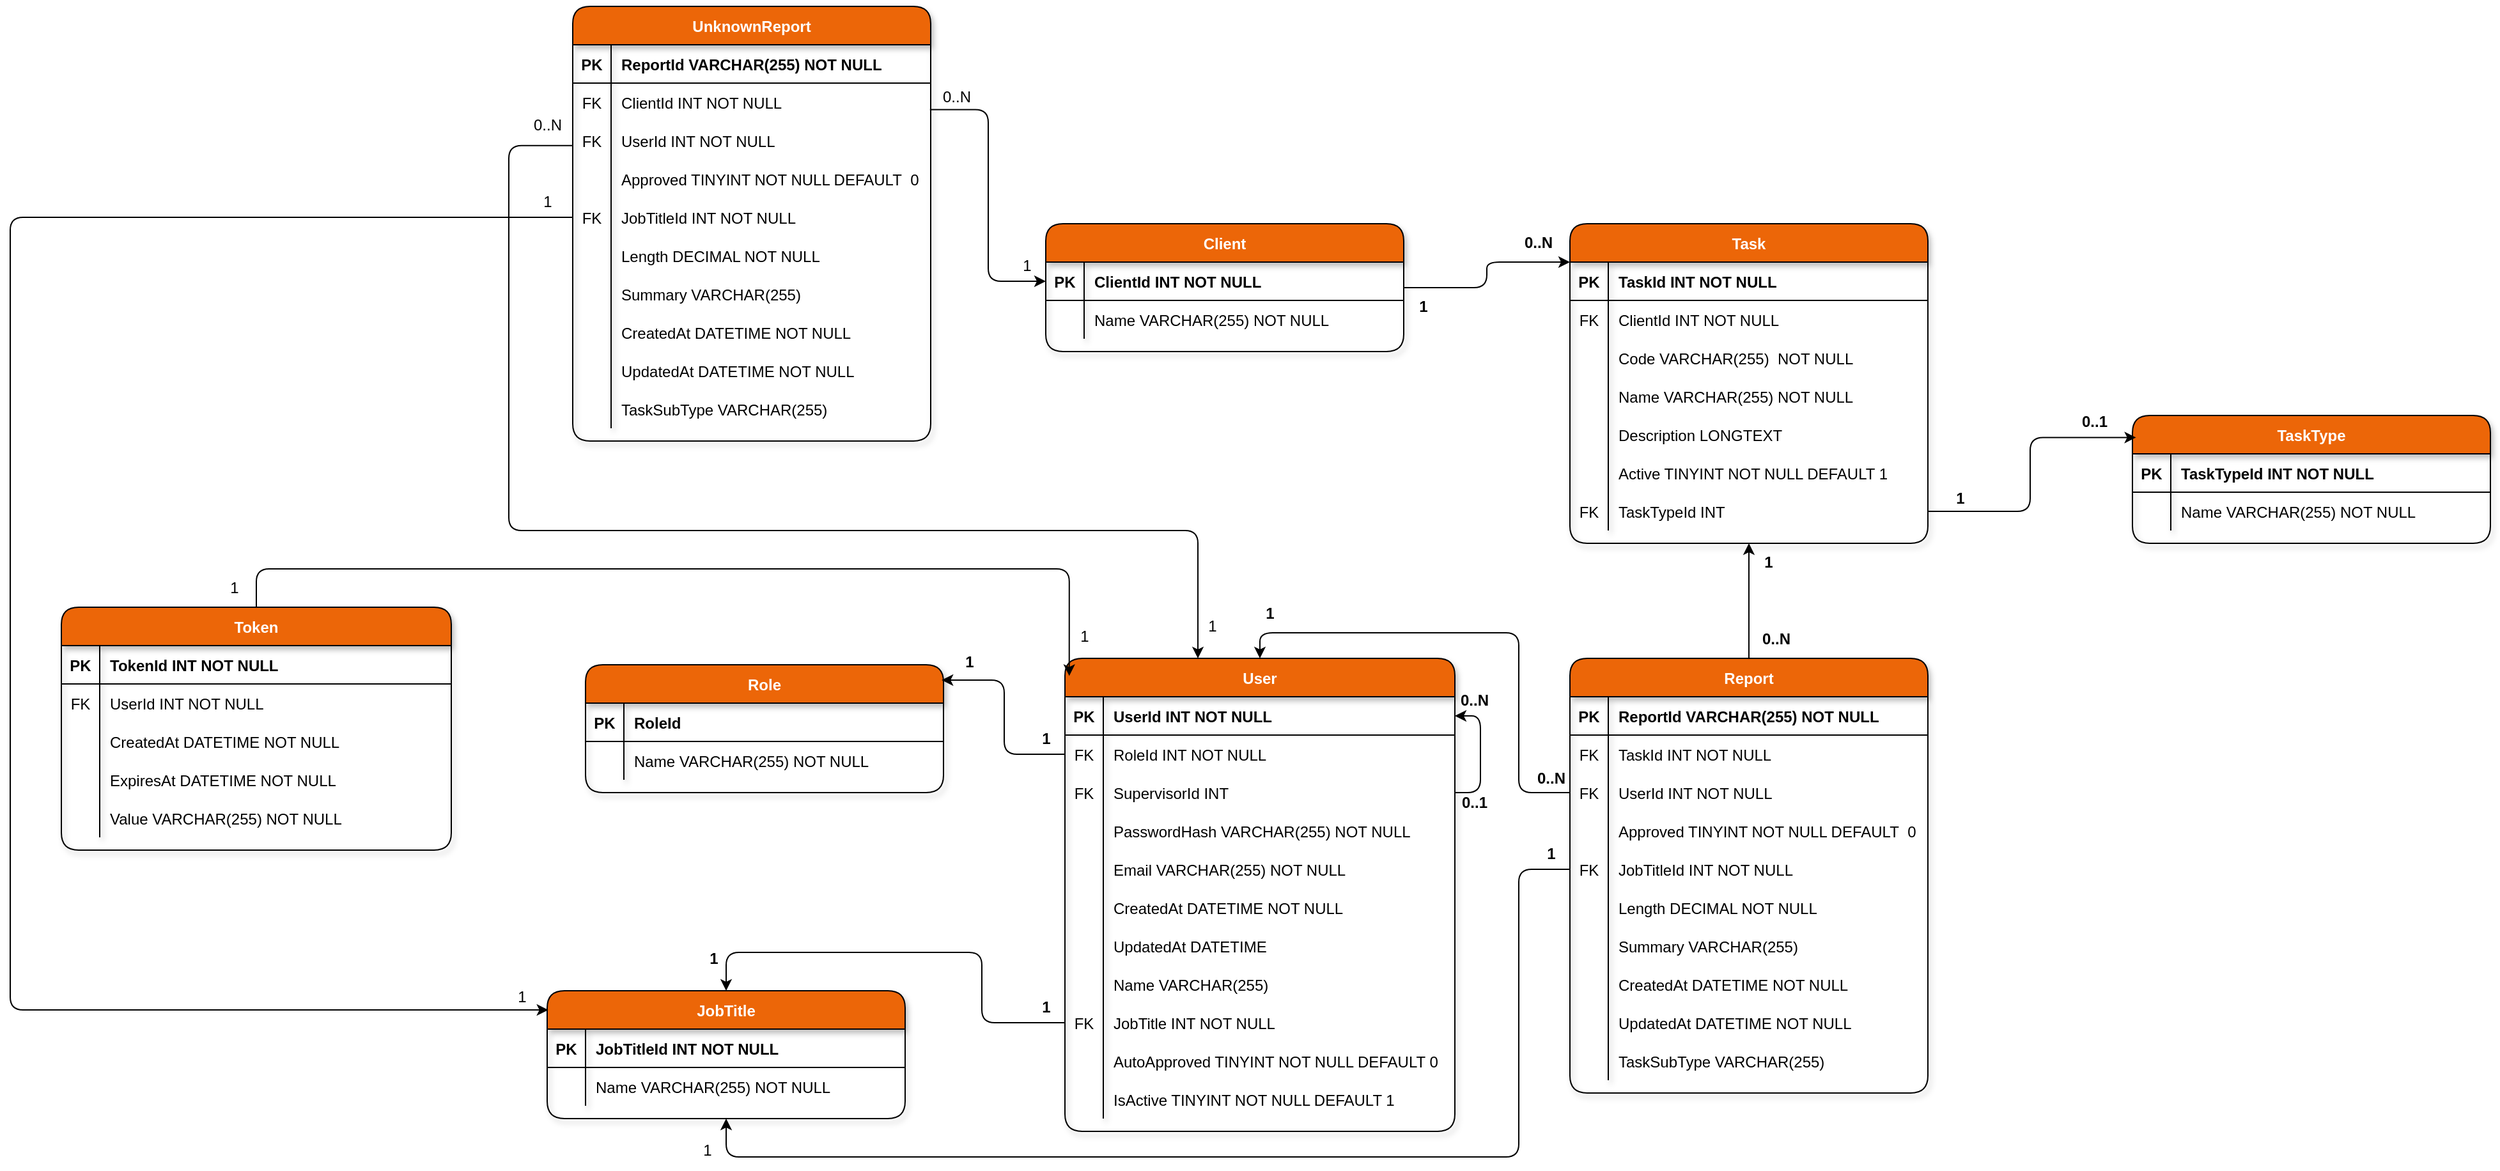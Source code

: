<mxfile version="24.8.6">
  <diagram id="R2lEEEUBdFMjLlhIrx00" name="Page-1">
    <mxGraphModel dx="2707" dy="2253" grid="1" gridSize="10" guides="1" tooltips="1" connect="1" arrows="1" fold="1" page="1" pageScale="1" pageWidth="850" pageHeight="1100" math="0" shadow="0" extFonts="Permanent Marker^https://fonts.googleapis.com/css?family=Permanent+Marker">
      <root>
        <mxCell id="0" />
        <mxCell id="1" parent="0" />
        <mxCell id="9qhu4C-jNbutRZqVMP-J-235" style="edgeStyle=orthogonalEdgeStyle;rounded=1;orthogonalLoop=1;jettySize=auto;html=1;entryX=1;entryY=0.5;entryDx=0;entryDy=0;fontFamily=Helvetica;fontSize=12;fontColor=#FFFFFF;fontStyle=1;autosize=1;resizable=0;exitX=1;exitY=0.5;exitDx=0;exitDy=0;endArrow=none;endFill=0;startArrow=classic;startFill=1;" parent="1" source="9qhu4C-jNbutRZqVMP-J-170" target="9qhu4C-jNbutRZqVMP-J-176" edge="1">
          <mxGeometry relative="1" as="geometry">
            <Array as="points">
              <mxPoint x="360" y="505" />
              <mxPoint x="360" y="565" />
            </Array>
          </mxGeometry>
        </mxCell>
        <mxCell id="C-vyLk0tnHw3VtMMgP7b-23" value="Client" style="shape=table;startSize=30;container=1;collapsible=1;childLayout=tableLayout;fixedRows=1;rowLines=0;fontStyle=1;align=center;resizeLast=1;rounded=1;fillColor=#ec6608;fontColor=#FFFFFF;shadow=1;" parent="1" vertex="1">
          <mxGeometry x="20" y="120" width="280" height="100" as="geometry" />
        </mxCell>
        <mxCell id="C-vyLk0tnHw3VtMMgP7b-24" value="" style="shape=partialRectangle;collapsible=0;dropTarget=0;pointerEvents=0;fillColor=none;points=[[0,0.5],[1,0.5]];portConstraint=eastwest;top=0;left=0;right=0;bottom=1;rounded=1;" parent="C-vyLk0tnHw3VtMMgP7b-23" vertex="1">
          <mxGeometry y="30" width="280" height="30" as="geometry" />
        </mxCell>
        <mxCell id="C-vyLk0tnHw3VtMMgP7b-25" value="PK" style="shape=partialRectangle;overflow=hidden;connectable=0;fillColor=none;top=0;left=0;bottom=0;right=0;fontStyle=1;rounded=1;" parent="C-vyLk0tnHw3VtMMgP7b-24" vertex="1">
          <mxGeometry width="30" height="30" as="geometry">
            <mxRectangle width="30" height="30" as="alternateBounds" />
          </mxGeometry>
        </mxCell>
        <mxCell id="C-vyLk0tnHw3VtMMgP7b-26" value="ClientId INT NOT NULL" style="shape=partialRectangle;overflow=hidden;connectable=0;fillColor=none;top=0;left=0;bottom=0;right=0;align=left;spacingLeft=6;fontStyle=1;rounded=1;" parent="C-vyLk0tnHw3VtMMgP7b-24" vertex="1">
          <mxGeometry x="30" width="250" height="30" as="geometry">
            <mxRectangle width="250" height="30" as="alternateBounds" />
          </mxGeometry>
        </mxCell>
        <mxCell id="C-vyLk0tnHw3VtMMgP7b-27" value="" style="shape=partialRectangle;collapsible=0;dropTarget=0;pointerEvents=0;fillColor=none;points=[[0,0.5],[1,0.5]];portConstraint=eastwest;top=0;left=0;right=0;bottom=0;rounded=1;" parent="C-vyLk0tnHw3VtMMgP7b-23" vertex="1">
          <mxGeometry y="60" width="280" height="30" as="geometry" />
        </mxCell>
        <mxCell id="C-vyLk0tnHw3VtMMgP7b-28" value="" style="shape=partialRectangle;overflow=hidden;connectable=0;fillColor=none;top=0;left=0;bottom=0;right=0;rounded=1;" parent="C-vyLk0tnHw3VtMMgP7b-27" vertex="1">
          <mxGeometry width="30" height="30" as="geometry">
            <mxRectangle width="30" height="30" as="alternateBounds" />
          </mxGeometry>
        </mxCell>
        <mxCell id="C-vyLk0tnHw3VtMMgP7b-29" value="Name VARCHAR(255) NOT NULL" style="shape=partialRectangle;overflow=hidden;connectable=0;fillColor=none;top=0;left=0;bottom=0;right=0;align=left;spacingLeft=6;rounded=1;" parent="C-vyLk0tnHw3VtMMgP7b-27" vertex="1">
          <mxGeometry x="30" width="250" height="30" as="geometry">
            <mxRectangle width="250" height="30" as="alternateBounds" />
          </mxGeometry>
        </mxCell>
        <mxCell id="9qhu4C-jNbutRZqVMP-J-35" value="Task" style="shape=table;startSize=30;container=1;collapsible=1;childLayout=tableLayout;fixedRows=1;rowLines=0;fontStyle=1;align=center;resizeLast=1;rounded=1;fillColor=#ec6608;fontColor=#FFFFFF;shadow=1;" parent="1" vertex="1">
          <mxGeometry x="430" y="120" width="280" height="250" as="geometry" />
        </mxCell>
        <mxCell id="9qhu4C-jNbutRZqVMP-J-36" value="" style="shape=partialRectangle;collapsible=0;dropTarget=0;pointerEvents=0;fillColor=none;points=[[0,0.5],[1,0.5]];portConstraint=eastwest;top=0;left=0;right=0;bottom=1;rounded=1;" parent="9qhu4C-jNbutRZqVMP-J-35" vertex="1">
          <mxGeometry y="30" width="280" height="30" as="geometry" />
        </mxCell>
        <mxCell id="9qhu4C-jNbutRZqVMP-J-37" value="PK" style="shape=partialRectangle;overflow=hidden;connectable=0;fillColor=none;top=0;left=0;bottom=0;right=0;fontStyle=1;rounded=1;" parent="9qhu4C-jNbutRZqVMP-J-36" vertex="1">
          <mxGeometry width="30" height="30" as="geometry">
            <mxRectangle width="30" height="30" as="alternateBounds" />
          </mxGeometry>
        </mxCell>
        <mxCell id="9qhu4C-jNbutRZqVMP-J-38" value="TaskId INT NOT NULL" style="shape=partialRectangle;overflow=hidden;connectable=0;fillColor=none;top=0;left=0;bottom=0;right=0;align=left;spacingLeft=6;fontStyle=1;rounded=1;" parent="9qhu4C-jNbutRZqVMP-J-36" vertex="1">
          <mxGeometry x="30" width="250" height="30" as="geometry">
            <mxRectangle width="250" height="30" as="alternateBounds" />
          </mxGeometry>
        </mxCell>
        <mxCell id="9qhu4C-jNbutRZqVMP-J-39" value="" style="shape=partialRectangle;collapsible=0;dropTarget=0;pointerEvents=0;fillColor=none;points=[[0,0.5],[1,0.5]];portConstraint=eastwest;top=0;left=0;right=0;bottom=0;rounded=1;" parent="9qhu4C-jNbutRZqVMP-J-35" vertex="1">
          <mxGeometry y="60" width="280" height="30" as="geometry" />
        </mxCell>
        <mxCell id="9qhu4C-jNbutRZqVMP-J-40" value="FK" style="shape=partialRectangle;overflow=hidden;connectable=0;fillColor=none;top=0;left=0;bottom=0;right=0;rounded=1;" parent="9qhu4C-jNbutRZqVMP-J-39" vertex="1">
          <mxGeometry width="30" height="30" as="geometry">
            <mxRectangle width="30" height="30" as="alternateBounds" />
          </mxGeometry>
        </mxCell>
        <mxCell id="9qhu4C-jNbutRZqVMP-J-41" value="ClientId INT NOT NULL" style="shape=partialRectangle;overflow=hidden;connectable=0;fillColor=none;top=0;left=0;bottom=0;right=0;align=left;spacingLeft=6;rounded=1;" parent="9qhu4C-jNbutRZqVMP-J-39" vertex="1">
          <mxGeometry x="30" width="250" height="30" as="geometry">
            <mxRectangle width="250" height="30" as="alternateBounds" />
          </mxGeometry>
        </mxCell>
        <mxCell id="9qhu4C-jNbutRZqVMP-J-42" value="" style="shape=partialRectangle;collapsible=0;dropTarget=0;pointerEvents=0;fillColor=none;points=[[0,0.5],[1,0.5]];portConstraint=eastwest;top=0;left=0;right=0;bottom=0;rounded=1;" parent="9qhu4C-jNbutRZqVMP-J-35" vertex="1">
          <mxGeometry y="90" width="280" height="30" as="geometry" />
        </mxCell>
        <mxCell id="9qhu4C-jNbutRZqVMP-J-43" value="" style="shape=partialRectangle;overflow=hidden;connectable=0;fillColor=none;top=0;left=0;bottom=0;right=0;rounded=1;" parent="9qhu4C-jNbutRZqVMP-J-42" vertex="1">
          <mxGeometry width="30" height="30" as="geometry">
            <mxRectangle width="30" height="30" as="alternateBounds" />
          </mxGeometry>
        </mxCell>
        <mxCell id="9qhu4C-jNbutRZqVMP-J-44" value="Code VARCHAR(255)  NOT NULL" style="shape=partialRectangle;overflow=hidden;connectable=0;fillColor=none;top=0;left=0;bottom=0;right=0;align=left;spacingLeft=6;rounded=1;" parent="9qhu4C-jNbutRZqVMP-J-42" vertex="1">
          <mxGeometry x="30" width="250" height="30" as="geometry">
            <mxRectangle width="250" height="30" as="alternateBounds" />
          </mxGeometry>
        </mxCell>
        <mxCell id="9qhu4C-jNbutRZqVMP-J-45" value="" style="shape=partialRectangle;collapsible=0;dropTarget=0;pointerEvents=0;fillColor=none;points=[[0,0.5],[1,0.5]];portConstraint=eastwest;top=0;left=0;right=0;bottom=0;rounded=1;" parent="9qhu4C-jNbutRZqVMP-J-35" vertex="1">
          <mxGeometry y="120" width="280" height="30" as="geometry" />
        </mxCell>
        <mxCell id="9qhu4C-jNbutRZqVMP-J-46" value="" style="shape=partialRectangle;overflow=hidden;connectable=0;fillColor=none;top=0;left=0;bottom=0;right=0;rounded=1;" parent="9qhu4C-jNbutRZqVMP-J-45" vertex="1">
          <mxGeometry width="30" height="30" as="geometry">
            <mxRectangle width="30" height="30" as="alternateBounds" />
          </mxGeometry>
        </mxCell>
        <mxCell id="9qhu4C-jNbutRZqVMP-J-47" value="Name VARCHAR(255) NOT NULL" style="shape=partialRectangle;overflow=hidden;connectable=0;fillColor=none;top=0;left=0;bottom=0;right=0;align=left;spacingLeft=6;rounded=1;" parent="9qhu4C-jNbutRZqVMP-J-45" vertex="1">
          <mxGeometry x="30" width="250" height="30" as="geometry">
            <mxRectangle width="250" height="30" as="alternateBounds" />
          </mxGeometry>
        </mxCell>
        <mxCell id="9qhu4C-jNbutRZqVMP-J-48" value="" style="shape=partialRectangle;collapsible=0;dropTarget=0;pointerEvents=0;fillColor=none;points=[[0,0.5],[1,0.5]];portConstraint=eastwest;top=0;left=0;right=0;bottom=0;rounded=1;" parent="9qhu4C-jNbutRZqVMP-J-35" vertex="1">
          <mxGeometry y="150" width="280" height="30" as="geometry" />
        </mxCell>
        <mxCell id="9qhu4C-jNbutRZqVMP-J-49" value="" style="shape=partialRectangle;overflow=hidden;connectable=0;fillColor=none;top=0;left=0;bottom=0;right=0;rounded=1;" parent="9qhu4C-jNbutRZqVMP-J-48" vertex="1">
          <mxGeometry width="30" height="30" as="geometry">
            <mxRectangle width="30" height="30" as="alternateBounds" />
          </mxGeometry>
        </mxCell>
        <mxCell id="9qhu4C-jNbutRZqVMP-J-50" value="Description LONGTEXT" style="shape=partialRectangle;overflow=hidden;connectable=0;fillColor=none;top=0;left=0;bottom=0;right=0;align=left;spacingLeft=6;rounded=1;" parent="9qhu4C-jNbutRZqVMP-J-48" vertex="1">
          <mxGeometry x="30" width="250" height="30" as="geometry">
            <mxRectangle width="250" height="30" as="alternateBounds" />
          </mxGeometry>
        </mxCell>
        <mxCell id="9qhu4C-jNbutRZqVMP-J-52" value="" style="shape=partialRectangle;collapsible=0;dropTarget=0;pointerEvents=0;fillColor=none;points=[[0,0.5],[1,0.5]];portConstraint=eastwest;top=0;left=0;right=0;bottom=0;rounded=1;" parent="9qhu4C-jNbutRZqVMP-J-35" vertex="1">
          <mxGeometry y="180" width="280" height="30" as="geometry" />
        </mxCell>
        <mxCell id="9qhu4C-jNbutRZqVMP-J-53" value="" style="shape=partialRectangle;overflow=hidden;connectable=0;fillColor=none;top=0;left=0;bottom=0;right=0;rounded=1;" parent="9qhu4C-jNbutRZqVMP-J-52" vertex="1">
          <mxGeometry width="30" height="30" as="geometry">
            <mxRectangle width="30" height="30" as="alternateBounds" />
          </mxGeometry>
        </mxCell>
        <mxCell id="9qhu4C-jNbutRZqVMP-J-54" value="Active TINYINT NOT NULL DEFAULT 1" style="shape=partialRectangle;overflow=hidden;connectable=0;fillColor=none;top=0;left=0;bottom=0;right=0;align=left;spacingLeft=6;rounded=1;" parent="9qhu4C-jNbutRZqVMP-J-52" vertex="1">
          <mxGeometry x="30" width="250" height="30" as="geometry">
            <mxRectangle width="250" height="30" as="alternateBounds" />
          </mxGeometry>
        </mxCell>
        <mxCell id="9qhu4C-jNbutRZqVMP-J-55" value="" style="shape=partialRectangle;collapsible=0;dropTarget=0;pointerEvents=0;fillColor=none;points=[[0,0.5],[1,0.5]];portConstraint=eastwest;top=0;left=0;right=0;bottom=0;rounded=1;" parent="9qhu4C-jNbutRZqVMP-J-35" vertex="1">
          <mxGeometry y="210" width="280" height="30" as="geometry" />
        </mxCell>
        <mxCell id="9qhu4C-jNbutRZqVMP-J-56" value="FK" style="shape=partialRectangle;overflow=hidden;connectable=0;fillColor=none;top=0;left=0;bottom=0;right=0;rounded=1;" parent="9qhu4C-jNbutRZqVMP-J-55" vertex="1">
          <mxGeometry width="30" height="30" as="geometry">
            <mxRectangle width="30" height="30" as="alternateBounds" />
          </mxGeometry>
        </mxCell>
        <mxCell id="9qhu4C-jNbutRZqVMP-J-57" value="TaskTypeId INT" style="shape=partialRectangle;overflow=hidden;connectable=0;fillColor=none;top=0;left=0;bottom=0;right=0;align=left;spacingLeft=6;rounded=1;" parent="9qhu4C-jNbutRZqVMP-J-55" vertex="1">
          <mxGeometry x="30" width="250" height="30" as="geometry">
            <mxRectangle width="250" height="30" as="alternateBounds" />
          </mxGeometry>
        </mxCell>
        <mxCell id="9qhu4C-jNbutRZqVMP-J-64" value="TaskType" style="shape=table;startSize=30;container=1;collapsible=1;childLayout=tableLayout;fixedRows=1;rowLines=0;fontStyle=1;align=center;resizeLast=1;rounded=1;fillColor=#ec6608;fontColor=#FFFFFF;shadow=1;" parent="1" vertex="1">
          <mxGeometry x="870" y="270" width="280" height="100" as="geometry" />
        </mxCell>
        <mxCell id="9qhu4C-jNbutRZqVMP-J-65" value="" style="shape=partialRectangle;collapsible=0;dropTarget=0;pointerEvents=0;fillColor=none;points=[[0,0.5],[1,0.5]];portConstraint=eastwest;top=0;left=0;right=0;bottom=1;rounded=1;" parent="9qhu4C-jNbutRZqVMP-J-64" vertex="1">
          <mxGeometry y="30" width="280" height="30" as="geometry" />
        </mxCell>
        <mxCell id="9qhu4C-jNbutRZqVMP-J-66" value="PK" style="shape=partialRectangle;overflow=hidden;connectable=0;fillColor=none;top=0;left=0;bottom=0;right=0;fontStyle=1;rounded=1;" parent="9qhu4C-jNbutRZqVMP-J-65" vertex="1">
          <mxGeometry width="30" height="30" as="geometry">
            <mxRectangle width="30" height="30" as="alternateBounds" />
          </mxGeometry>
        </mxCell>
        <mxCell id="9qhu4C-jNbutRZqVMP-J-67" value="TaskTypeId INT NOT NULL" style="shape=partialRectangle;overflow=hidden;connectable=0;fillColor=none;top=0;left=0;bottom=0;right=0;align=left;spacingLeft=6;fontStyle=1;rounded=1;" parent="9qhu4C-jNbutRZqVMP-J-65" vertex="1">
          <mxGeometry x="30" width="250" height="30" as="geometry">
            <mxRectangle width="250" height="30" as="alternateBounds" />
          </mxGeometry>
        </mxCell>
        <mxCell id="9qhu4C-jNbutRZqVMP-J-68" value="" style="shape=partialRectangle;collapsible=0;dropTarget=0;pointerEvents=0;fillColor=none;points=[[0,0.5],[1,0.5]];portConstraint=eastwest;top=0;left=0;right=0;bottom=0;rounded=1;" parent="9qhu4C-jNbutRZqVMP-J-64" vertex="1">
          <mxGeometry y="60" width="280" height="30" as="geometry" />
        </mxCell>
        <mxCell id="9qhu4C-jNbutRZqVMP-J-69" value="" style="shape=partialRectangle;overflow=hidden;connectable=0;fillColor=none;top=0;left=0;bottom=0;right=0;rounded=1;" parent="9qhu4C-jNbutRZqVMP-J-68" vertex="1">
          <mxGeometry width="30" height="30" as="geometry">
            <mxRectangle width="30" height="30" as="alternateBounds" />
          </mxGeometry>
        </mxCell>
        <mxCell id="9qhu4C-jNbutRZqVMP-J-70" value="Name VARCHAR(255) NOT NULL" style="shape=partialRectangle;overflow=hidden;connectable=0;fillColor=none;top=0;left=0;bottom=0;right=0;align=left;spacingLeft=6;rounded=1;" parent="9qhu4C-jNbutRZqVMP-J-68" vertex="1">
          <mxGeometry x="30" width="250" height="30" as="geometry">
            <mxRectangle width="250" height="30" as="alternateBounds" />
          </mxGeometry>
        </mxCell>
        <mxCell id="9qhu4C-jNbutRZqVMP-J-92" style="edgeStyle=orthogonalEdgeStyle;rounded=1;orthogonalLoop=1;jettySize=auto;html=1;fontFamily=Helvetica;fontSize=12;fontColor=#FFFFFF;fontStyle=5;startArrow=none;startFill=0;exitX=1;exitY=0.5;exitDx=0;exitDy=0;endArrow=classic;endFill=1;endSize=6;startSize=24;entryX=0.01;entryY=0.172;entryDx=0;entryDy=0;entryPerimeter=0;" parent="1" source="9qhu4C-jNbutRZqVMP-J-55" target="9qhu4C-jNbutRZqVMP-J-64" edge="1">
          <mxGeometry relative="1" as="geometry">
            <mxPoint x="970" y="275" as="targetPoint" />
          </mxGeometry>
        </mxCell>
        <mxCell id="9qhu4C-jNbutRZqVMP-J-100" value="&lt;font color=&quot;#000000&quot;&gt;0..1&lt;/font&gt;" style="text;html=1;align=center;verticalAlign=middle;resizable=0;points=[];autosize=1;strokeColor=none;fillColor=none;fontFamily=Helvetica;fontSize=12;fontColor=#FFFFFF;fontStyle=1;" parent="1" vertex="1">
          <mxGeometry x="820" y="260" width="40" height="30" as="geometry" />
        </mxCell>
        <mxCell id="9qhu4C-jNbutRZqVMP-J-102" value="&lt;font color=&quot;#000000&quot;&gt;1&lt;/font&gt;" style="text;html=1;align=center;verticalAlign=middle;resizable=0;points=[];autosize=1;strokeColor=none;fillColor=none;fontFamily=Helvetica;fontSize=12;fontColor=#FFFFFF;fontStyle=1;" parent="1" vertex="1">
          <mxGeometry x="720" y="320" width="30" height="30" as="geometry" />
        </mxCell>
        <mxCell id="9qhu4C-jNbutRZqVMP-J-108" style="edgeStyle=orthogonalEdgeStyle;rounded=1;orthogonalLoop=1;jettySize=auto;html=1;entryX=0;entryY=0.12;entryDx=0;entryDy=0;entryPerimeter=0;fontFamily=Helvetica;fontSize=12;fontColor=#FFFFFF;fontStyle=1;autosize=1;resizable=0;" parent="1" source="C-vyLk0tnHw3VtMMgP7b-23" target="9qhu4C-jNbutRZqVMP-J-35" edge="1">
          <mxGeometry relative="1" as="geometry" />
        </mxCell>
        <mxCell id="9qhu4C-jNbutRZqVMP-J-110" value="&lt;font color=&quot;#000000&quot;&gt;1&lt;/font&gt;" style="text;html=1;align=center;verticalAlign=middle;resizable=0;points=[];autosize=1;strokeColor=none;fillColor=none;fontFamily=Helvetica;fontSize=12;fontColor=#FFFFFF;fontStyle=1;" parent="1" vertex="1">
          <mxGeometry x="300" y="170" width="30" height="30" as="geometry" />
        </mxCell>
        <mxCell id="9qhu4C-jNbutRZqVMP-J-111" value="&lt;font color=&quot;#000000&quot;&gt;0..N&lt;/font&gt;" style="text;html=1;align=center;verticalAlign=middle;resizable=0;points=[];autosize=1;strokeColor=none;fillColor=none;fontFamily=Helvetica;fontSize=12;fontColor=#FFFFFF;fontStyle=1;" parent="1" vertex="1">
          <mxGeometry x="380" y="120" width="50" height="30" as="geometry" />
        </mxCell>
        <mxCell id="9qhu4C-jNbutRZqVMP-J-145" style="edgeStyle=orthogonalEdgeStyle;rounded=1;orthogonalLoop=1;jettySize=auto;html=1;exitX=0.5;exitY=0;exitDx=0;exitDy=0;entryX=0.5;entryY=1;entryDx=0;entryDy=0;fontFamily=Helvetica;fontSize=12;fontColor=#FFFFFF;fontStyle=1;autosize=1;resizable=0;" parent="1" source="9qhu4C-jNbutRZqVMP-J-112" target="9qhu4C-jNbutRZqVMP-J-35" edge="1">
          <mxGeometry relative="1" as="geometry" />
        </mxCell>
        <mxCell id="9qhu4C-jNbutRZqVMP-J-240" style="edgeStyle=orthogonalEdgeStyle;rounded=1;orthogonalLoop=1;jettySize=auto;html=1;entryX=0.5;entryY=0;entryDx=0;entryDy=0;fontFamily=Helvetica;fontSize=12;fontColor=#FFFFFF;fontStyle=1;autosize=1;resizable=0;exitX=0;exitY=0.5;exitDx=0;exitDy=0;" parent="1" source="9qhu4C-jNbutRZqVMP-J-119" target="9qhu4C-jNbutRZqVMP-J-169" edge="1">
          <mxGeometry relative="1" as="geometry">
            <Array as="points">
              <mxPoint x="390" y="565" />
              <mxPoint x="390" y="440" />
              <mxPoint x="187" y="440" />
            </Array>
          </mxGeometry>
        </mxCell>
        <mxCell id="9qhu4C-jNbutRZqVMP-J-112" value="Report" style="shape=table;startSize=30;container=1;collapsible=1;childLayout=tableLayout;fixedRows=1;rowLines=0;fontStyle=1;align=center;resizeLast=1;rounded=1;fillColor=#ec6608;fontColor=#FFFFFF;shadow=1;" parent="1" vertex="1">
          <mxGeometry x="430" y="460" width="280" height="340" as="geometry" />
        </mxCell>
        <mxCell id="9qhu4C-jNbutRZqVMP-J-113" value="" style="shape=partialRectangle;collapsible=0;dropTarget=0;pointerEvents=0;fillColor=none;points=[[0,0.5],[1,0.5]];portConstraint=eastwest;top=0;left=0;right=0;bottom=1;rounded=1;" parent="9qhu4C-jNbutRZqVMP-J-112" vertex="1">
          <mxGeometry y="30" width="280" height="30" as="geometry" />
        </mxCell>
        <mxCell id="9qhu4C-jNbutRZqVMP-J-114" value="PK" style="shape=partialRectangle;overflow=hidden;connectable=0;fillColor=none;top=0;left=0;bottom=0;right=0;fontStyle=1;rounded=1;" parent="9qhu4C-jNbutRZqVMP-J-113" vertex="1">
          <mxGeometry width="30" height="30" as="geometry">
            <mxRectangle width="30" height="30" as="alternateBounds" />
          </mxGeometry>
        </mxCell>
        <mxCell id="9qhu4C-jNbutRZqVMP-J-115" value="ReportId VARCHAR(255) NOT NULL" style="shape=partialRectangle;overflow=hidden;connectable=0;fillColor=none;top=0;left=0;bottom=0;right=0;align=left;spacingLeft=6;fontStyle=1;rounded=1;" parent="9qhu4C-jNbutRZqVMP-J-113" vertex="1">
          <mxGeometry x="30" width="250" height="30" as="geometry">
            <mxRectangle width="250" height="30" as="alternateBounds" />
          </mxGeometry>
        </mxCell>
        <mxCell id="9qhu4C-jNbutRZqVMP-J-116" value="" style="shape=partialRectangle;collapsible=0;dropTarget=0;pointerEvents=0;fillColor=none;points=[[0,0.5],[1,0.5]];portConstraint=eastwest;top=0;left=0;right=0;bottom=0;rounded=1;" parent="9qhu4C-jNbutRZqVMP-J-112" vertex="1">
          <mxGeometry y="60" width="280" height="30" as="geometry" />
        </mxCell>
        <mxCell id="9qhu4C-jNbutRZqVMP-J-117" value="FK" style="shape=partialRectangle;overflow=hidden;connectable=0;fillColor=none;top=0;left=0;bottom=0;right=0;rounded=1;" parent="9qhu4C-jNbutRZqVMP-J-116" vertex="1">
          <mxGeometry width="30" height="30" as="geometry">
            <mxRectangle width="30" height="30" as="alternateBounds" />
          </mxGeometry>
        </mxCell>
        <mxCell id="9qhu4C-jNbutRZqVMP-J-118" value="TaskId INT NOT NULL" style="shape=partialRectangle;overflow=hidden;connectable=0;fillColor=none;top=0;left=0;bottom=0;right=0;align=left;spacingLeft=6;rounded=1;" parent="9qhu4C-jNbutRZqVMP-J-116" vertex="1">
          <mxGeometry x="30" width="250" height="30" as="geometry">
            <mxRectangle width="250" height="30" as="alternateBounds" />
          </mxGeometry>
        </mxCell>
        <mxCell id="9qhu4C-jNbutRZqVMP-J-119" value="" style="shape=partialRectangle;collapsible=0;dropTarget=0;pointerEvents=0;fillColor=none;points=[[0,0.5],[1,0.5]];portConstraint=eastwest;top=0;left=0;right=0;bottom=0;rounded=1;" parent="9qhu4C-jNbutRZqVMP-J-112" vertex="1">
          <mxGeometry y="90" width="280" height="30" as="geometry" />
        </mxCell>
        <mxCell id="9qhu4C-jNbutRZqVMP-J-120" value="FK" style="shape=partialRectangle;overflow=hidden;connectable=0;fillColor=none;top=0;left=0;bottom=0;right=0;rounded=1;" parent="9qhu4C-jNbutRZqVMP-J-119" vertex="1">
          <mxGeometry width="30" height="30" as="geometry">
            <mxRectangle width="30" height="30" as="alternateBounds" />
          </mxGeometry>
        </mxCell>
        <mxCell id="9qhu4C-jNbutRZqVMP-J-121" value="UserId INT NOT NULL" style="shape=partialRectangle;overflow=hidden;connectable=0;fillColor=none;top=0;left=0;bottom=0;right=0;align=left;spacingLeft=6;rounded=1;" parent="9qhu4C-jNbutRZqVMP-J-119" vertex="1">
          <mxGeometry x="30" width="250" height="30" as="geometry">
            <mxRectangle width="250" height="30" as="alternateBounds" />
          </mxGeometry>
        </mxCell>
        <mxCell id="9qhu4C-jNbutRZqVMP-J-122" value="" style="shape=partialRectangle;collapsible=0;dropTarget=0;pointerEvents=0;fillColor=none;points=[[0,0.5],[1,0.5]];portConstraint=eastwest;top=0;left=0;right=0;bottom=0;rounded=1;" parent="9qhu4C-jNbutRZqVMP-J-112" vertex="1">
          <mxGeometry y="120" width="280" height="30" as="geometry" />
        </mxCell>
        <mxCell id="9qhu4C-jNbutRZqVMP-J-123" value="" style="shape=partialRectangle;overflow=hidden;connectable=0;fillColor=none;top=0;left=0;bottom=0;right=0;rounded=1;" parent="9qhu4C-jNbutRZqVMP-J-122" vertex="1">
          <mxGeometry width="30" height="30" as="geometry">
            <mxRectangle width="30" height="30" as="alternateBounds" />
          </mxGeometry>
        </mxCell>
        <mxCell id="9qhu4C-jNbutRZqVMP-J-124" value="Approved TINYINT NOT NULL DEFAULT  0" style="shape=partialRectangle;overflow=hidden;connectable=0;fillColor=none;top=0;left=0;bottom=0;right=0;align=left;spacingLeft=6;rounded=1;" parent="9qhu4C-jNbutRZqVMP-J-122" vertex="1">
          <mxGeometry x="30" width="250" height="30" as="geometry">
            <mxRectangle width="250" height="30" as="alternateBounds" />
          </mxGeometry>
        </mxCell>
        <mxCell id="9qhu4C-jNbutRZqVMP-J-125" value="" style="shape=partialRectangle;collapsible=0;dropTarget=0;pointerEvents=0;fillColor=none;points=[[0,0.5],[1,0.5]];portConstraint=eastwest;top=0;left=0;right=0;bottom=0;rounded=1;" parent="9qhu4C-jNbutRZqVMP-J-112" vertex="1">
          <mxGeometry y="150" width="280" height="30" as="geometry" />
        </mxCell>
        <mxCell id="9qhu4C-jNbutRZqVMP-J-126" value="FK" style="shape=partialRectangle;overflow=hidden;connectable=0;fillColor=none;top=0;left=0;bottom=0;right=0;rounded=1;" parent="9qhu4C-jNbutRZqVMP-J-125" vertex="1">
          <mxGeometry width="30" height="30" as="geometry">
            <mxRectangle width="30" height="30" as="alternateBounds" />
          </mxGeometry>
        </mxCell>
        <mxCell id="9qhu4C-jNbutRZqVMP-J-127" value="JobTitleId INT NOT NULL" style="shape=partialRectangle;overflow=hidden;connectable=0;fillColor=none;top=0;left=0;bottom=0;right=0;align=left;spacingLeft=6;rounded=1;" parent="9qhu4C-jNbutRZqVMP-J-125" vertex="1">
          <mxGeometry x="30" width="250" height="30" as="geometry">
            <mxRectangle width="250" height="30" as="alternateBounds" />
          </mxGeometry>
        </mxCell>
        <mxCell id="9qhu4C-jNbutRZqVMP-J-131" value="" style="shape=partialRectangle;collapsible=0;dropTarget=0;pointerEvents=0;fillColor=none;points=[[0,0.5],[1,0.5]];portConstraint=eastwest;top=0;left=0;right=0;bottom=0;rounded=1;" parent="9qhu4C-jNbutRZqVMP-J-112" vertex="1">
          <mxGeometry y="180" width="280" height="30" as="geometry" />
        </mxCell>
        <mxCell id="9qhu4C-jNbutRZqVMP-J-132" value="" style="shape=partialRectangle;overflow=hidden;connectable=0;fillColor=none;top=0;left=0;bottom=0;right=0;rounded=1;" parent="9qhu4C-jNbutRZqVMP-J-131" vertex="1">
          <mxGeometry width="30" height="30" as="geometry">
            <mxRectangle width="30" height="30" as="alternateBounds" />
          </mxGeometry>
        </mxCell>
        <mxCell id="9qhu4C-jNbutRZqVMP-J-133" value="Length DECIMAL NOT NULL" style="shape=partialRectangle;overflow=hidden;connectable=0;fillColor=none;top=0;left=0;bottom=0;right=0;align=left;spacingLeft=6;rounded=1;" parent="9qhu4C-jNbutRZqVMP-J-131" vertex="1">
          <mxGeometry x="30" width="250" height="30" as="geometry">
            <mxRectangle width="250" height="30" as="alternateBounds" />
          </mxGeometry>
        </mxCell>
        <mxCell id="9qhu4C-jNbutRZqVMP-J-151" value="" style="shape=partialRectangle;collapsible=0;dropTarget=0;pointerEvents=0;fillColor=none;points=[[0,0.5],[1,0.5]];portConstraint=eastwest;top=0;left=0;right=0;bottom=0;rounded=1;" parent="9qhu4C-jNbutRZqVMP-J-112" vertex="1">
          <mxGeometry y="210" width="280" height="30" as="geometry" />
        </mxCell>
        <mxCell id="9qhu4C-jNbutRZqVMP-J-152" value="" style="shape=partialRectangle;overflow=hidden;connectable=0;fillColor=none;top=0;left=0;bottom=0;right=0;rounded=1;" parent="9qhu4C-jNbutRZqVMP-J-151" vertex="1">
          <mxGeometry width="30" height="30" as="geometry">
            <mxRectangle width="30" height="30" as="alternateBounds" />
          </mxGeometry>
        </mxCell>
        <mxCell id="9qhu4C-jNbutRZqVMP-J-153" value="Summary VARCHAR(255)" style="shape=partialRectangle;overflow=hidden;connectable=0;fillColor=none;top=0;left=0;bottom=0;right=0;align=left;spacingLeft=6;rounded=1;" parent="9qhu4C-jNbutRZqVMP-J-151" vertex="1">
          <mxGeometry x="30" width="250" height="30" as="geometry">
            <mxRectangle width="250" height="30" as="alternateBounds" />
          </mxGeometry>
        </mxCell>
        <mxCell id="9qhu4C-jNbutRZqVMP-J-154" value="" style="shape=partialRectangle;collapsible=0;dropTarget=0;pointerEvents=0;fillColor=none;points=[[0,0.5],[1,0.5]];portConstraint=eastwest;top=0;left=0;right=0;bottom=0;rounded=1;" parent="9qhu4C-jNbutRZqVMP-J-112" vertex="1">
          <mxGeometry y="240" width="280" height="30" as="geometry" />
        </mxCell>
        <mxCell id="9qhu4C-jNbutRZqVMP-J-155" value="" style="shape=partialRectangle;overflow=hidden;connectable=0;fillColor=none;top=0;left=0;bottom=0;right=0;rounded=1;" parent="9qhu4C-jNbutRZqVMP-J-154" vertex="1">
          <mxGeometry width="30" height="30" as="geometry">
            <mxRectangle width="30" height="30" as="alternateBounds" />
          </mxGeometry>
        </mxCell>
        <mxCell id="9qhu4C-jNbutRZqVMP-J-156" value="CreatedAt DATETIME NOT NULL" style="shape=partialRectangle;overflow=hidden;connectable=0;fillColor=none;top=0;left=0;bottom=0;right=0;align=left;spacingLeft=6;rounded=1;" parent="9qhu4C-jNbutRZqVMP-J-154" vertex="1">
          <mxGeometry x="30" width="250" height="30" as="geometry">
            <mxRectangle width="250" height="30" as="alternateBounds" />
          </mxGeometry>
        </mxCell>
        <mxCell id="9qhu4C-jNbutRZqVMP-J-157" value="" style="shape=partialRectangle;collapsible=0;dropTarget=0;pointerEvents=0;fillColor=none;points=[[0,0.5],[1,0.5]];portConstraint=eastwest;top=0;left=0;right=0;bottom=0;rounded=1;" parent="9qhu4C-jNbutRZqVMP-J-112" vertex="1">
          <mxGeometry y="270" width="280" height="30" as="geometry" />
        </mxCell>
        <mxCell id="9qhu4C-jNbutRZqVMP-J-158" value="" style="shape=partialRectangle;overflow=hidden;connectable=0;fillColor=none;top=0;left=0;bottom=0;right=0;rounded=1;" parent="9qhu4C-jNbutRZqVMP-J-157" vertex="1">
          <mxGeometry width="30" height="30" as="geometry">
            <mxRectangle width="30" height="30" as="alternateBounds" />
          </mxGeometry>
        </mxCell>
        <mxCell id="9qhu4C-jNbutRZqVMP-J-159" value="UpdatedAt DATETIME NOT NULL" style="shape=partialRectangle;overflow=hidden;connectable=0;fillColor=none;top=0;left=0;bottom=0;right=0;align=left;spacingLeft=6;rounded=1;" parent="9qhu4C-jNbutRZqVMP-J-157" vertex="1">
          <mxGeometry x="30" width="250" height="30" as="geometry">
            <mxRectangle width="250" height="30" as="alternateBounds" />
          </mxGeometry>
        </mxCell>
        <mxCell id="9qhu4C-jNbutRZqVMP-J-163" value="" style="shape=partialRectangle;collapsible=0;dropTarget=0;pointerEvents=0;fillColor=none;points=[[0,0.5],[1,0.5]];portConstraint=eastwest;top=0;left=0;right=0;bottom=0;rounded=1;" parent="9qhu4C-jNbutRZqVMP-J-112" vertex="1">
          <mxGeometry y="300" width="280" height="30" as="geometry" />
        </mxCell>
        <mxCell id="9qhu4C-jNbutRZqVMP-J-164" value="" style="shape=partialRectangle;overflow=hidden;connectable=0;fillColor=none;top=0;left=0;bottom=0;right=0;rounded=1;" parent="9qhu4C-jNbutRZqVMP-J-163" vertex="1">
          <mxGeometry width="30" height="30" as="geometry">
            <mxRectangle width="30" height="30" as="alternateBounds" />
          </mxGeometry>
        </mxCell>
        <mxCell id="9qhu4C-jNbutRZqVMP-J-165" value="TaskSubType VARCHAR(255) " style="shape=partialRectangle;overflow=hidden;connectable=0;fillColor=none;top=0;left=0;bottom=0;right=0;align=left;spacingLeft=6;rounded=1;" parent="9qhu4C-jNbutRZqVMP-J-163" vertex="1">
          <mxGeometry x="30" width="250" height="30" as="geometry">
            <mxRectangle width="250" height="30" as="alternateBounds" />
          </mxGeometry>
        </mxCell>
        <mxCell id="9qhu4C-jNbutRZqVMP-J-146" value="&lt;font color=&quot;#000000&quot;&gt;1&lt;/font&gt;" style="text;html=1;align=center;verticalAlign=middle;resizable=0;points=[];autosize=1;strokeColor=none;fillColor=none;fontFamily=Helvetica;fontSize=12;fontColor=#FFFFFF;fontStyle=1;" parent="1" vertex="1">
          <mxGeometry x="570" y="370" width="30" height="30" as="geometry" />
        </mxCell>
        <mxCell id="9qhu4C-jNbutRZqVMP-J-147" value="&lt;font color=&quot;#000000&quot;&gt;0..N&lt;/font&gt;" style="text;html=1;align=center;verticalAlign=middle;resizable=0;points=[];autosize=1;strokeColor=none;fillColor=none;fontFamily=Helvetica;fontSize=12;fontColor=#FFFFFF;fontStyle=1;" parent="1" vertex="1">
          <mxGeometry x="566" y="430" width="50" height="30" as="geometry" />
        </mxCell>
        <mxCell id="9qhu4C-jNbutRZqVMP-J-169" value="User" style="shape=table;startSize=30;container=1;collapsible=1;childLayout=tableLayout;fixedRows=1;rowLines=0;fontStyle=1;align=center;resizeLast=1;rounded=1;fillColor=#ec6608;fontColor=#FFFFFF;shadow=1;" parent="1" vertex="1">
          <mxGeometry x="35" y="460" width="305" height="370" as="geometry" />
        </mxCell>
        <mxCell id="9qhu4C-jNbutRZqVMP-J-170" value="" style="shape=partialRectangle;collapsible=0;dropTarget=0;pointerEvents=0;fillColor=none;points=[[0,0.5],[1,0.5]];portConstraint=eastwest;top=0;left=0;right=0;bottom=1;rounded=1;" parent="9qhu4C-jNbutRZqVMP-J-169" vertex="1">
          <mxGeometry y="30" width="305" height="30" as="geometry" />
        </mxCell>
        <mxCell id="9qhu4C-jNbutRZqVMP-J-171" value="PK" style="shape=partialRectangle;overflow=hidden;connectable=0;fillColor=none;top=0;left=0;bottom=0;right=0;fontStyle=1;rounded=1;" parent="9qhu4C-jNbutRZqVMP-J-170" vertex="1">
          <mxGeometry width="30" height="30" as="geometry">
            <mxRectangle width="30" height="30" as="alternateBounds" />
          </mxGeometry>
        </mxCell>
        <mxCell id="9qhu4C-jNbutRZqVMP-J-172" value="UserId INT NOT NULL" style="shape=partialRectangle;overflow=hidden;connectable=0;fillColor=none;top=0;left=0;bottom=0;right=0;align=left;spacingLeft=6;fontStyle=1;rounded=1;" parent="9qhu4C-jNbutRZqVMP-J-170" vertex="1">
          <mxGeometry x="30" width="275" height="30" as="geometry">
            <mxRectangle width="275" height="30" as="alternateBounds" />
          </mxGeometry>
        </mxCell>
        <mxCell id="9qhu4C-jNbutRZqVMP-J-173" value="" style="shape=partialRectangle;collapsible=0;dropTarget=0;pointerEvents=0;fillColor=none;points=[[0,0.5],[1,0.5]];portConstraint=eastwest;top=0;left=0;right=0;bottom=0;rounded=1;" parent="9qhu4C-jNbutRZqVMP-J-169" vertex="1">
          <mxGeometry y="60" width="305" height="30" as="geometry" />
        </mxCell>
        <mxCell id="9qhu4C-jNbutRZqVMP-J-174" value="FK" style="shape=partialRectangle;overflow=hidden;connectable=0;fillColor=none;top=0;left=0;bottom=0;right=0;rounded=1;" parent="9qhu4C-jNbutRZqVMP-J-173" vertex="1">
          <mxGeometry width="30" height="30" as="geometry">
            <mxRectangle width="30" height="30" as="alternateBounds" />
          </mxGeometry>
        </mxCell>
        <mxCell id="9qhu4C-jNbutRZqVMP-J-175" value="RoleId INT NOT NULL" style="shape=partialRectangle;overflow=hidden;connectable=0;fillColor=none;top=0;left=0;bottom=0;right=0;align=left;spacingLeft=6;rounded=1;" parent="9qhu4C-jNbutRZqVMP-J-173" vertex="1">
          <mxGeometry x="30" width="275" height="30" as="geometry">
            <mxRectangle width="275" height="30" as="alternateBounds" />
          </mxGeometry>
        </mxCell>
        <mxCell id="9qhu4C-jNbutRZqVMP-J-176" value="" style="shape=partialRectangle;collapsible=0;dropTarget=0;pointerEvents=0;fillColor=none;points=[[0,0.5],[1,0.5]];portConstraint=eastwest;top=0;left=0;right=0;bottom=0;rounded=1;" parent="9qhu4C-jNbutRZqVMP-J-169" vertex="1">
          <mxGeometry y="90" width="305" height="30" as="geometry" />
        </mxCell>
        <mxCell id="9qhu4C-jNbutRZqVMP-J-177" value="FK" style="shape=partialRectangle;overflow=hidden;connectable=0;fillColor=none;top=0;left=0;bottom=0;right=0;rounded=1;" parent="9qhu4C-jNbutRZqVMP-J-176" vertex="1">
          <mxGeometry width="30" height="30" as="geometry">
            <mxRectangle width="30" height="30" as="alternateBounds" />
          </mxGeometry>
        </mxCell>
        <mxCell id="9qhu4C-jNbutRZqVMP-J-178" value="SupervisorId INT" style="shape=partialRectangle;overflow=hidden;connectable=0;fillColor=none;top=0;left=0;bottom=0;right=0;align=left;spacingLeft=6;rounded=1;" parent="9qhu4C-jNbutRZqVMP-J-176" vertex="1">
          <mxGeometry x="30" width="275" height="30" as="geometry">
            <mxRectangle width="275" height="30" as="alternateBounds" />
          </mxGeometry>
        </mxCell>
        <mxCell id="9qhu4C-jNbutRZqVMP-J-182" value="" style="shape=partialRectangle;collapsible=0;dropTarget=0;pointerEvents=0;fillColor=none;points=[[0,0.5],[1,0.5]];portConstraint=eastwest;top=0;left=0;right=0;bottom=0;rounded=1;" parent="9qhu4C-jNbutRZqVMP-J-169" vertex="1">
          <mxGeometry y="120" width="305" height="30" as="geometry" />
        </mxCell>
        <mxCell id="9qhu4C-jNbutRZqVMP-J-183" value="" style="shape=partialRectangle;overflow=hidden;connectable=0;fillColor=none;top=0;left=0;bottom=0;right=0;rounded=1;" parent="9qhu4C-jNbutRZqVMP-J-182" vertex="1">
          <mxGeometry width="30" height="30" as="geometry">
            <mxRectangle width="30" height="30" as="alternateBounds" />
          </mxGeometry>
        </mxCell>
        <mxCell id="9qhu4C-jNbutRZqVMP-J-184" value="PasswordHash VARCHAR(255) NOT NULL" style="shape=partialRectangle;overflow=hidden;connectable=0;fillColor=none;top=0;left=0;bottom=0;right=0;align=left;spacingLeft=6;rounded=1;" parent="9qhu4C-jNbutRZqVMP-J-182" vertex="1">
          <mxGeometry x="30" width="275" height="30" as="geometry">
            <mxRectangle width="275" height="30" as="alternateBounds" />
          </mxGeometry>
        </mxCell>
        <mxCell id="9qhu4C-jNbutRZqVMP-J-185" value="" style="shape=partialRectangle;collapsible=0;dropTarget=0;pointerEvents=0;fillColor=none;points=[[0,0.5],[1,0.5]];portConstraint=eastwest;top=0;left=0;right=0;bottom=0;rounded=1;" parent="9qhu4C-jNbutRZqVMP-J-169" vertex="1">
          <mxGeometry y="150" width="305" height="30" as="geometry" />
        </mxCell>
        <mxCell id="9qhu4C-jNbutRZqVMP-J-186" value="" style="shape=partialRectangle;overflow=hidden;connectable=0;fillColor=none;top=0;left=0;bottom=0;right=0;rounded=1;" parent="9qhu4C-jNbutRZqVMP-J-185" vertex="1">
          <mxGeometry width="30" height="30" as="geometry">
            <mxRectangle width="30" height="30" as="alternateBounds" />
          </mxGeometry>
        </mxCell>
        <mxCell id="9qhu4C-jNbutRZqVMP-J-187" value="Email VARCHAR(255) NOT NULL" style="shape=partialRectangle;overflow=hidden;connectable=0;fillColor=none;top=0;left=0;bottom=0;right=0;align=left;spacingLeft=6;rounded=1;" parent="9qhu4C-jNbutRZqVMP-J-185" vertex="1">
          <mxGeometry x="30" width="275" height="30" as="geometry">
            <mxRectangle width="275" height="30" as="alternateBounds" />
          </mxGeometry>
        </mxCell>
        <mxCell id="9qhu4C-jNbutRZqVMP-J-188" value="" style="shape=partialRectangle;collapsible=0;dropTarget=0;pointerEvents=0;fillColor=none;points=[[0,0.5],[1,0.5]];portConstraint=eastwest;top=0;left=0;right=0;bottom=0;rounded=1;" parent="9qhu4C-jNbutRZqVMP-J-169" vertex="1">
          <mxGeometry y="180" width="305" height="30" as="geometry" />
        </mxCell>
        <mxCell id="9qhu4C-jNbutRZqVMP-J-189" value="" style="shape=partialRectangle;overflow=hidden;connectable=0;fillColor=none;top=0;left=0;bottom=0;right=0;rounded=1;" parent="9qhu4C-jNbutRZqVMP-J-188" vertex="1">
          <mxGeometry width="30" height="30" as="geometry">
            <mxRectangle width="30" height="30" as="alternateBounds" />
          </mxGeometry>
        </mxCell>
        <mxCell id="9qhu4C-jNbutRZqVMP-J-190" value="CreatedAt DATETIME NOT NULL" style="shape=partialRectangle;overflow=hidden;connectable=0;fillColor=none;top=0;left=0;bottom=0;right=0;align=left;spacingLeft=6;rounded=1;" parent="9qhu4C-jNbutRZqVMP-J-188" vertex="1">
          <mxGeometry x="30" width="275" height="30" as="geometry">
            <mxRectangle width="275" height="30" as="alternateBounds" />
          </mxGeometry>
        </mxCell>
        <mxCell id="9qhu4C-jNbutRZqVMP-J-191" value="" style="shape=partialRectangle;collapsible=0;dropTarget=0;pointerEvents=0;fillColor=none;points=[[0,0.5],[1,0.5]];portConstraint=eastwest;top=0;left=0;right=0;bottom=0;rounded=1;" parent="9qhu4C-jNbutRZqVMP-J-169" vertex="1">
          <mxGeometry y="210" width="305" height="30" as="geometry" />
        </mxCell>
        <mxCell id="9qhu4C-jNbutRZqVMP-J-192" value="" style="shape=partialRectangle;overflow=hidden;connectable=0;fillColor=none;top=0;left=0;bottom=0;right=0;rounded=1;" parent="9qhu4C-jNbutRZqVMP-J-191" vertex="1">
          <mxGeometry width="30" height="30" as="geometry">
            <mxRectangle width="30" height="30" as="alternateBounds" />
          </mxGeometry>
        </mxCell>
        <mxCell id="9qhu4C-jNbutRZqVMP-J-193" value="UpdatedAt DATETIME" style="shape=partialRectangle;overflow=hidden;connectable=0;fillColor=none;top=0;left=0;bottom=0;right=0;align=left;spacingLeft=6;rounded=1;" parent="9qhu4C-jNbutRZqVMP-J-191" vertex="1">
          <mxGeometry x="30" width="275" height="30" as="geometry">
            <mxRectangle width="275" height="30" as="alternateBounds" />
          </mxGeometry>
        </mxCell>
        <mxCell id="9qhu4C-jNbutRZqVMP-J-194" value="" style="shape=partialRectangle;collapsible=0;dropTarget=0;pointerEvents=0;fillColor=none;points=[[0,0.5],[1,0.5]];portConstraint=eastwest;top=0;left=0;right=0;bottom=0;rounded=1;" parent="9qhu4C-jNbutRZqVMP-J-169" vertex="1">
          <mxGeometry y="240" width="305" height="30" as="geometry" />
        </mxCell>
        <mxCell id="9qhu4C-jNbutRZqVMP-J-195" value="" style="shape=partialRectangle;overflow=hidden;connectable=0;fillColor=none;top=0;left=0;bottom=0;right=0;rounded=1;" parent="9qhu4C-jNbutRZqVMP-J-194" vertex="1">
          <mxGeometry width="30" height="30" as="geometry">
            <mxRectangle width="30" height="30" as="alternateBounds" />
          </mxGeometry>
        </mxCell>
        <mxCell id="9qhu4C-jNbutRZqVMP-J-196" value="Name VARCHAR(255)" style="shape=partialRectangle;overflow=hidden;connectable=0;fillColor=none;top=0;left=0;bottom=0;right=0;align=left;spacingLeft=6;rounded=1;" parent="9qhu4C-jNbutRZqVMP-J-194" vertex="1">
          <mxGeometry x="30" width="275" height="30" as="geometry">
            <mxRectangle width="275" height="30" as="alternateBounds" />
          </mxGeometry>
        </mxCell>
        <mxCell id="9qhu4C-jNbutRZqVMP-J-197" value="" style="shape=partialRectangle;collapsible=0;dropTarget=0;pointerEvents=0;fillColor=none;points=[[0,0.5],[1,0.5]];portConstraint=eastwest;top=0;left=0;right=0;bottom=0;rounded=1;" parent="9qhu4C-jNbutRZqVMP-J-169" vertex="1">
          <mxGeometry y="270" width="305" height="30" as="geometry" />
        </mxCell>
        <mxCell id="9qhu4C-jNbutRZqVMP-J-198" value="FK" style="shape=partialRectangle;overflow=hidden;connectable=0;fillColor=none;top=0;left=0;bottom=0;right=0;rounded=1;" parent="9qhu4C-jNbutRZqVMP-J-197" vertex="1">
          <mxGeometry width="30" height="30" as="geometry">
            <mxRectangle width="30" height="30" as="alternateBounds" />
          </mxGeometry>
        </mxCell>
        <mxCell id="9qhu4C-jNbutRZqVMP-J-199" value="JobTitle INT NOT NULL" style="shape=partialRectangle;overflow=hidden;connectable=0;fillColor=none;top=0;left=0;bottom=0;right=0;align=left;spacingLeft=6;rounded=1;" parent="9qhu4C-jNbutRZqVMP-J-197" vertex="1">
          <mxGeometry x="30" width="275" height="30" as="geometry">
            <mxRectangle width="275" height="30" as="alternateBounds" />
          </mxGeometry>
        </mxCell>
        <mxCell id="9qhu4C-jNbutRZqVMP-J-200" value="" style="shape=partialRectangle;collapsible=0;dropTarget=0;pointerEvents=0;fillColor=none;points=[[0,0.5],[1,0.5]];portConstraint=eastwest;top=0;left=0;right=0;bottom=0;rounded=1;" parent="9qhu4C-jNbutRZqVMP-J-169" vertex="1">
          <mxGeometry y="300" width="305" height="30" as="geometry" />
        </mxCell>
        <mxCell id="9qhu4C-jNbutRZqVMP-J-201" value="" style="shape=partialRectangle;overflow=hidden;connectable=0;fillColor=none;top=0;left=0;bottom=0;right=0;rounded=1;" parent="9qhu4C-jNbutRZqVMP-J-200" vertex="1">
          <mxGeometry width="30" height="30" as="geometry">
            <mxRectangle width="30" height="30" as="alternateBounds" />
          </mxGeometry>
        </mxCell>
        <mxCell id="9qhu4C-jNbutRZqVMP-J-202" value="AutoApproved TINYINT NOT NULL DEFAULT 0" style="shape=partialRectangle;overflow=hidden;connectable=0;fillColor=none;top=0;left=0;bottom=0;right=0;align=left;spacingLeft=6;rounded=1;" parent="9qhu4C-jNbutRZqVMP-J-200" vertex="1">
          <mxGeometry x="30" width="275" height="30" as="geometry">
            <mxRectangle width="275" height="30" as="alternateBounds" />
          </mxGeometry>
        </mxCell>
        <mxCell id="HvMQfGLf9RdvylbRPNWI-1" value="" style="shape=partialRectangle;collapsible=0;dropTarget=0;pointerEvents=0;fillColor=none;points=[[0,0.5],[1,0.5]];portConstraint=eastwest;top=0;left=0;right=0;bottom=0;rounded=1;" vertex="1" parent="9qhu4C-jNbutRZqVMP-J-169">
          <mxGeometry y="330" width="305" height="30" as="geometry" />
        </mxCell>
        <mxCell id="HvMQfGLf9RdvylbRPNWI-2" value="" style="shape=partialRectangle;overflow=hidden;connectable=0;fillColor=none;top=0;left=0;bottom=0;right=0;rounded=1;" vertex="1" parent="HvMQfGLf9RdvylbRPNWI-1">
          <mxGeometry width="30" height="30" as="geometry">
            <mxRectangle width="30" height="30" as="alternateBounds" />
          </mxGeometry>
        </mxCell>
        <mxCell id="HvMQfGLf9RdvylbRPNWI-3" value="IsActive TINYINT NOT NULL DEFAULT 1" style="shape=partialRectangle;overflow=hidden;connectable=0;fillColor=none;top=0;left=0;bottom=0;right=0;align=left;spacingLeft=6;rounded=1;" vertex="1" parent="HvMQfGLf9RdvylbRPNWI-1">
          <mxGeometry x="30" width="275" height="30" as="geometry">
            <mxRectangle width="275" height="30" as="alternateBounds" />
          </mxGeometry>
        </mxCell>
        <mxCell id="9qhu4C-jNbutRZqVMP-J-212" value="JobTitle" style="shape=table;startSize=30;container=1;collapsible=1;childLayout=tableLayout;fixedRows=1;rowLines=0;fontStyle=1;align=center;resizeLast=1;rounded=1;fillColor=#ec6608;fontColor=#FFFFFF;shadow=1;" parent="1" vertex="1">
          <mxGeometry x="-370" y="720" width="280" height="100" as="geometry" />
        </mxCell>
        <mxCell id="9qhu4C-jNbutRZqVMP-J-213" value="" style="shape=partialRectangle;collapsible=0;dropTarget=0;pointerEvents=0;fillColor=none;points=[[0,0.5],[1,0.5]];portConstraint=eastwest;top=0;left=0;right=0;bottom=1;rounded=1;" parent="9qhu4C-jNbutRZqVMP-J-212" vertex="1">
          <mxGeometry y="30" width="280" height="30" as="geometry" />
        </mxCell>
        <mxCell id="9qhu4C-jNbutRZqVMP-J-214" value="PK" style="shape=partialRectangle;overflow=hidden;connectable=0;fillColor=none;top=0;left=0;bottom=0;right=0;fontStyle=1;rounded=1;" parent="9qhu4C-jNbutRZqVMP-J-213" vertex="1">
          <mxGeometry width="30" height="30" as="geometry">
            <mxRectangle width="30" height="30" as="alternateBounds" />
          </mxGeometry>
        </mxCell>
        <mxCell id="9qhu4C-jNbutRZqVMP-J-215" value="JobTitleId INT NOT NULL" style="shape=partialRectangle;overflow=hidden;connectable=0;fillColor=none;top=0;left=0;bottom=0;right=0;align=left;spacingLeft=6;fontStyle=1;rounded=1;" parent="9qhu4C-jNbutRZqVMP-J-213" vertex="1">
          <mxGeometry x="30" width="250" height="30" as="geometry">
            <mxRectangle width="250" height="30" as="alternateBounds" />
          </mxGeometry>
        </mxCell>
        <mxCell id="9qhu4C-jNbutRZqVMP-J-216" value="" style="shape=partialRectangle;collapsible=0;dropTarget=0;pointerEvents=0;fillColor=none;points=[[0,0.5],[1,0.5]];portConstraint=eastwest;top=0;left=0;right=0;bottom=0;rounded=1;" parent="9qhu4C-jNbutRZqVMP-J-212" vertex="1">
          <mxGeometry y="60" width="280" height="30" as="geometry" />
        </mxCell>
        <mxCell id="9qhu4C-jNbutRZqVMP-J-217" value="" style="shape=partialRectangle;overflow=hidden;connectable=0;fillColor=none;top=0;left=0;bottom=0;right=0;rounded=1;" parent="9qhu4C-jNbutRZqVMP-J-216" vertex="1">
          <mxGeometry width="30" height="30" as="geometry">
            <mxRectangle width="30" height="30" as="alternateBounds" />
          </mxGeometry>
        </mxCell>
        <mxCell id="9qhu4C-jNbutRZqVMP-J-218" value="Name VARCHAR(255) NOT NULL" style="shape=partialRectangle;overflow=hidden;connectable=0;fillColor=none;top=0;left=0;bottom=0;right=0;align=left;spacingLeft=6;rounded=1;" parent="9qhu4C-jNbutRZqVMP-J-216" vertex="1">
          <mxGeometry x="30" width="250" height="30" as="geometry">
            <mxRectangle width="250" height="30" as="alternateBounds" />
          </mxGeometry>
        </mxCell>
        <mxCell id="9qhu4C-jNbutRZqVMP-J-219" style="edgeStyle=orthogonalEdgeStyle;rounded=1;orthogonalLoop=1;jettySize=auto;html=1;exitX=0;exitY=0.5;exitDx=0;exitDy=0;entryX=0.5;entryY=0;entryDx=0;entryDy=0;fontFamily=Helvetica;fontSize=12;fontColor=#FFFFFF;fontStyle=1;autosize=1;resizable=0;" parent="1" source="9qhu4C-jNbutRZqVMP-J-197" target="9qhu4C-jNbutRZqVMP-J-212" edge="1">
          <mxGeometry relative="1" as="geometry">
            <Array as="points">
              <mxPoint x="-30" y="745" />
              <mxPoint x="-30" y="690" />
              <mxPoint x="-230" y="690" />
            </Array>
          </mxGeometry>
        </mxCell>
        <mxCell id="9qhu4C-jNbutRZqVMP-J-220" value="Role" style="shape=table;startSize=30;container=1;collapsible=1;childLayout=tableLayout;fixedRows=1;rowLines=0;fontStyle=1;align=center;resizeLast=1;rounded=1;fillColor=#ec6608;fontColor=#FFFFFF;shadow=1;" parent="1" vertex="1">
          <mxGeometry x="-340" y="465" width="280" height="100" as="geometry" />
        </mxCell>
        <mxCell id="9qhu4C-jNbutRZqVMP-J-221" value="" style="shape=partialRectangle;collapsible=0;dropTarget=0;pointerEvents=0;fillColor=none;points=[[0,0.5],[1,0.5]];portConstraint=eastwest;top=0;left=0;right=0;bottom=1;rounded=1;" parent="9qhu4C-jNbutRZqVMP-J-220" vertex="1">
          <mxGeometry y="30" width="280" height="30" as="geometry" />
        </mxCell>
        <mxCell id="9qhu4C-jNbutRZqVMP-J-222" value="PK" style="shape=partialRectangle;overflow=hidden;connectable=0;fillColor=none;top=0;left=0;bottom=0;right=0;fontStyle=1;rounded=1;" parent="9qhu4C-jNbutRZqVMP-J-221" vertex="1">
          <mxGeometry width="30" height="30" as="geometry">
            <mxRectangle width="30" height="30" as="alternateBounds" />
          </mxGeometry>
        </mxCell>
        <mxCell id="9qhu4C-jNbutRZqVMP-J-223" value="RoleId" style="shape=partialRectangle;overflow=hidden;connectable=0;fillColor=none;top=0;left=0;bottom=0;right=0;align=left;spacingLeft=6;fontStyle=1;rounded=1;" parent="9qhu4C-jNbutRZqVMP-J-221" vertex="1">
          <mxGeometry x="30" width="250" height="30" as="geometry">
            <mxRectangle width="250" height="30" as="alternateBounds" />
          </mxGeometry>
        </mxCell>
        <mxCell id="9qhu4C-jNbutRZqVMP-J-224" value="" style="shape=partialRectangle;collapsible=0;dropTarget=0;pointerEvents=0;fillColor=none;points=[[0,0.5],[1,0.5]];portConstraint=eastwest;top=0;left=0;right=0;bottom=0;rounded=1;" parent="9qhu4C-jNbutRZqVMP-J-220" vertex="1">
          <mxGeometry y="60" width="280" height="30" as="geometry" />
        </mxCell>
        <mxCell id="9qhu4C-jNbutRZqVMP-J-225" value="" style="shape=partialRectangle;overflow=hidden;connectable=0;fillColor=none;top=0;left=0;bottom=0;right=0;rounded=1;" parent="9qhu4C-jNbutRZqVMP-J-224" vertex="1">
          <mxGeometry width="30" height="30" as="geometry">
            <mxRectangle width="30" height="30" as="alternateBounds" />
          </mxGeometry>
        </mxCell>
        <mxCell id="9qhu4C-jNbutRZqVMP-J-226" value="Name VARCHAR(255) NOT NULL" style="shape=partialRectangle;overflow=hidden;connectable=0;fillColor=none;top=0;left=0;bottom=0;right=0;align=left;spacingLeft=6;rounded=1;" parent="9qhu4C-jNbutRZqVMP-J-224" vertex="1">
          <mxGeometry x="30" width="250" height="30" as="geometry">
            <mxRectangle width="250" height="30" as="alternateBounds" />
          </mxGeometry>
        </mxCell>
        <mxCell id="9qhu4C-jNbutRZqVMP-J-227" style="edgeStyle=orthogonalEdgeStyle;rounded=1;orthogonalLoop=1;jettySize=auto;html=1;exitX=0;exitY=0.5;exitDx=0;exitDy=0;entryX=0.995;entryY=0.12;entryDx=0;entryDy=0;entryPerimeter=0;fontFamily=Helvetica;fontSize=12;fontColor=#FFFFFF;fontStyle=1;autosize=1;resizable=0;" parent="1" source="9qhu4C-jNbutRZqVMP-J-173" target="9qhu4C-jNbutRZqVMP-J-220" edge="1">
          <mxGeometry relative="1" as="geometry" />
        </mxCell>
        <mxCell id="9qhu4C-jNbutRZqVMP-J-231" value="&lt;font color=&quot;#000000&quot;&gt;1&lt;/font&gt;" style="text;html=1;align=center;verticalAlign=middle;resizable=0;points=[];autosize=1;strokeColor=none;fillColor=none;fontFamily=Helvetica;fontSize=12;fontColor=#FFFFFF;fontStyle=1;" parent="1" vertex="1">
          <mxGeometry x="5" y="508" width="30" height="30" as="geometry" />
        </mxCell>
        <mxCell id="9qhu4C-jNbutRZqVMP-J-232" value="&lt;font color=&quot;#000000&quot;&gt;1&lt;/font&gt;" style="text;html=1;align=center;verticalAlign=middle;resizable=0;points=[];autosize=1;strokeColor=none;fillColor=none;fontFamily=Helvetica;fontSize=12;fontColor=#FFFFFF;fontStyle=1;" parent="1" vertex="1">
          <mxGeometry x="-55" y="448" width="30" height="30" as="geometry" />
        </mxCell>
        <mxCell id="9qhu4C-jNbutRZqVMP-J-238" value="&lt;font color=&quot;#000000&quot;&gt;0..N&lt;/font&gt;" style="text;html=1;align=center;verticalAlign=middle;resizable=0;points=[];autosize=1;strokeColor=none;fillColor=none;fontFamily=Helvetica;fontSize=12;fontColor=#FFFFFF;fontStyle=1;" parent="1" vertex="1">
          <mxGeometry x="330" y="478" width="50" height="30" as="geometry" />
        </mxCell>
        <mxCell id="9qhu4C-jNbutRZqVMP-J-239" value="&lt;font color=&quot;#000000&quot;&gt;0..1&lt;/font&gt;" style="text;html=1;align=center;verticalAlign=middle;resizable=0;points=[];autosize=1;strokeColor=none;fillColor=none;fontFamily=Helvetica;fontSize=12;fontColor=#FFFFFF;fontStyle=1;" parent="1" vertex="1">
          <mxGeometry x="335" y="558" width="40" height="30" as="geometry" />
        </mxCell>
        <mxCell id="9qhu4C-jNbutRZqVMP-J-242" value="&lt;font color=&quot;#000000&quot;&gt;0..N&lt;/font&gt;" style="text;html=1;align=center;verticalAlign=middle;resizable=0;points=[];autosize=1;strokeColor=none;fillColor=none;fontFamily=Helvetica;fontSize=12;fontColor=#FFFFFF;fontStyle=1;" parent="1" vertex="1">
          <mxGeometry x="390" y="539" width="50" height="30" as="geometry" />
        </mxCell>
        <mxCell id="9qhu4C-jNbutRZqVMP-J-244" value="&lt;font color=&quot;#000000&quot;&gt;1&lt;/font&gt;" style="text;html=1;align=center;verticalAlign=middle;resizable=0;points=[];autosize=1;strokeColor=none;fillColor=none;fontFamily=Helvetica;fontSize=12;fontColor=#FFFFFF;fontStyle=1;" parent="1" vertex="1">
          <mxGeometry x="180" y="410" width="30" height="30" as="geometry" />
        </mxCell>
        <mxCell id="9qhu4C-jNbutRZqVMP-J-250" style="edgeStyle=orthogonalEdgeStyle;rounded=1;orthogonalLoop=1;jettySize=auto;html=1;fontFamily=Helvetica;fontSize=12;fontColor=#FFFFFF;fontStyle=1;autosize=1;resizable=0;entryX=0.5;entryY=1;entryDx=0;entryDy=0;" parent="1" source="9qhu4C-jNbutRZqVMP-J-125" target="9qhu4C-jNbutRZqVMP-J-212" edge="1">
          <mxGeometry relative="1" as="geometry">
            <mxPoint x="390" y="850" as="targetPoint" />
            <Array as="points">
              <mxPoint x="390" y="625" />
              <mxPoint x="390" y="850" />
              <mxPoint x="-230" y="850" />
            </Array>
          </mxGeometry>
        </mxCell>
        <mxCell id="9qhu4C-jNbutRZqVMP-J-252" value="&lt;font color=&quot;#000000&quot;&gt;1&lt;/font&gt;" style="text;html=1;align=center;verticalAlign=middle;resizable=0;points=[];autosize=1;strokeColor=none;fillColor=none;fontFamily=Helvetica;fontSize=12;fontColor=#FFFFFF;fontStyle=1;" parent="1" vertex="1">
          <mxGeometry x="400" y="598" width="30" height="30" as="geometry" />
        </mxCell>
        <mxCell id="9qhu4C-jNbutRZqVMP-J-253" value="&lt;font color=&quot;#000000&quot;&gt;1&lt;/font&gt;" style="text;html=1;align=center;verticalAlign=middle;resizable=0;points=[];autosize=1;strokeColor=none;fillColor=none;fontFamily=Helvetica;fontSize=12;fontColor=#FFFFFF;fontStyle=1;" parent="1" vertex="1">
          <mxGeometry x="5" y="718" width="30" height="30" as="geometry" />
        </mxCell>
        <mxCell id="9qhu4C-jNbutRZqVMP-J-254" value="&lt;font color=&quot;#000000&quot;&gt;1&lt;/font&gt;" style="text;html=1;align=center;verticalAlign=middle;resizable=0;points=[];autosize=1;strokeColor=none;fillColor=none;fontFamily=Helvetica;fontSize=12;fontColor=#FFFFFF;fontStyle=1;" parent="1" vertex="1">
          <mxGeometry x="-255" y="680" width="30" height="30" as="geometry" />
        </mxCell>
        <mxCell id="GEf_efA5U49HiM4RNQ5H-1" value="1" style="text;html=1;align=center;verticalAlign=middle;resizable=0;points=[];autosize=1;strokeColor=none;fillColor=none;" parent="1" vertex="1">
          <mxGeometry x="-260" y="830" width="30" height="30" as="geometry" />
        </mxCell>
        <mxCell id="GEf_efA5U49HiM4RNQ5H-2" value="Token" style="shape=table;startSize=30;container=1;collapsible=1;childLayout=tableLayout;fixedRows=1;rowLines=0;fontStyle=1;align=center;resizeLast=1;rounded=1;fillColor=#ec6608;fontColor=#FFFFFF;shadow=1;" parent="1" vertex="1">
          <mxGeometry x="-750" y="420" width="305" height="190" as="geometry" />
        </mxCell>
        <mxCell id="GEf_efA5U49HiM4RNQ5H-3" value="" style="shape=partialRectangle;collapsible=0;dropTarget=0;pointerEvents=0;fillColor=none;points=[[0,0.5],[1,0.5]];portConstraint=eastwest;top=0;left=0;right=0;bottom=1;rounded=1;" parent="GEf_efA5U49HiM4RNQ5H-2" vertex="1">
          <mxGeometry y="30" width="305" height="30" as="geometry" />
        </mxCell>
        <mxCell id="GEf_efA5U49HiM4RNQ5H-4" value="PK" style="shape=partialRectangle;overflow=hidden;connectable=0;fillColor=none;top=0;left=0;bottom=0;right=0;fontStyle=1;rounded=1;" parent="GEf_efA5U49HiM4RNQ5H-3" vertex="1">
          <mxGeometry width="30" height="30" as="geometry">
            <mxRectangle width="30" height="30" as="alternateBounds" />
          </mxGeometry>
        </mxCell>
        <mxCell id="GEf_efA5U49HiM4RNQ5H-5" value="TokenId INT NOT NULL" style="shape=partialRectangle;overflow=hidden;connectable=0;fillColor=none;top=0;left=0;bottom=0;right=0;align=left;spacingLeft=6;fontStyle=1;rounded=1;" parent="GEf_efA5U49HiM4RNQ5H-3" vertex="1">
          <mxGeometry x="30" width="275" height="30" as="geometry">
            <mxRectangle width="275" height="30" as="alternateBounds" />
          </mxGeometry>
        </mxCell>
        <mxCell id="GEf_efA5U49HiM4RNQ5H-6" value="" style="shape=partialRectangle;collapsible=0;dropTarget=0;pointerEvents=0;fillColor=none;points=[[0,0.5],[1,0.5]];portConstraint=eastwest;top=0;left=0;right=0;bottom=0;rounded=1;" parent="GEf_efA5U49HiM4RNQ5H-2" vertex="1">
          <mxGeometry y="60" width="305" height="30" as="geometry" />
        </mxCell>
        <mxCell id="GEf_efA5U49HiM4RNQ5H-7" value="FK" style="shape=partialRectangle;overflow=hidden;connectable=0;fillColor=none;top=0;left=0;bottom=0;right=0;rounded=1;" parent="GEf_efA5U49HiM4RNQ5H-6" vertex="1">
          <mxGeometry width="30" height="30" as="geometry">
            <mxRectangle width="30" height="30" as="alternateBounds" />
          </mxGeometry>
        </mxCell>
        <mxCell id="GEf_efA5U49HiM4RNQ5H-8" value="UserId INT NOT NULL" style="shape=partialRectangle;overflow=hidden;connectable=0;fillColor=none;top=0;left=0;bottom=0;right=0;align=left;spacingLeft=6;rounded=1;" parent="GEf_efA5U49HiM4RNQ5H-6" vertex="1">
          <mxGeometry x="30" width="275" height="30" as="geometry">
            <mxRectangle width="275" height="30" as="alternateBounds" />
          </mxGeometry>
        </mxCell>
        <mxCell id="GEf_efA5U49HiM4RNQ5H-9" value="" style="shape=partialRectangle;collapsible=0;dropTarget=0;pointerEvents=0;fillColor=none;points=[[0,0.5],[1,0.5]];portConstraint=eastwest;top=0;left=0;right=0;bottom=0;rounded=1;" parent="GEf_efA5U49HiM4RNQ5H-2" vertex="1">
          <mxGeometry y="90" width="305" height="30" as="geometry" />
        </mxCell>
        <mxCell id="GEf_efA5U49HiM4RNQ5H-10" value="" style="shape=partialRectangle;overflow=hidden;connectable=0;fillColor=none;top=0;left=0;bottom=0;right=0;rounded=1;" parent="GEf_efA5U49HiM4RNQ5H-9" vertex="1">
          <mxGeometry width="30" height="30" as="geometry">
            <mxRectangle width="30" height="30" as="alternateBounds" />
          </mxGeometry>
        </mxCell>
        <mxCell id="GEf_efA5U49HiM4RNQ5H-11" value="CreatedAt DATETIME NOT NULL" style="shape=partialRectangle;overflow=hidden;connectable=0;fillColor=none;top=0;left=0;bottom=0;right=0;align=left;spacingLeft=6;rounded=1;" parent="GEf_efA5U49HiM4RNQ5H-9" vertex="1">
          <mxGeometry x="30" width="275" height="30" as="geometry">
            <mxRectangle width="275" height="30" as="alternateBounds" />
          </mxGeometry>
        </mxCell>
        <mxCell id="GEf_efA5U49HiM4RNQ5H-12" value="" style="shape=partialRectangle;collapsible=0;dropTarget=0;pointerEvents=0;fillColor=none;points=[[0,0.5],[1,0.5]];portConstraint=eastwest;top=0;left=0;right=0;bottom=0;rounded=1;" parent="GEf_efA5U49HiM4RNQ5H-2" vertex="1">
          <mxGeometry y="120" width="305" height="30" as="geometry" />
        </mxCell>
        <mxCell id="GEf_efA5U49HiM4RNQ5H-13" value="" style="shape=partialRectangle;overflow=hidden;connectable=0;fillColor=none;top=0;left=0;bottom=0;right=0;rounded=1;" parent="GEf_efA5U49HiM4RNQ5H-12" vertex="1">
          <mxGeometry width="30" height="30" as="geometry">
            <mxRectangle width="30" height="30" as="alternateBounds" />
          </mxGeometry>
        </mxCell>
        <mxCell id="GEf_efA5U49HiM4RNQ5H-14" value="ExpiresAt DATETIME NOT NULL" style="shape=partialRectangle;overflow=hidden;connectable=0;fillColor=none;top=0;left=0;bottom=0;right=0;align=left;spacingLeft=6;rounded=1;" parent="GEf_efA5U49HiM4RNQ5H-12" vertex="1">
          <mxGeometry x="30" width="275" height="30" as="geometry">
            <mxRectangle width="275" height="30" as="alternateBounds" />
          </mxGeometry>
        </mxCell>
        <mxCell id="GEf_efA5U49HiM4RNQ5H-15" value="" style="shape=partialRectangle;collapsible=0;dropTarget=0;pointerEvents=0;fillColor=none;points=[[0,0.5],[1,0.5]];portConstraint=eastwest;top=0;left=0;right=0;bottom=0;rounded=1;" parent="GEf_efA5U49HiM4RNQ5H-2" vertex="1">
          <mxGeometry y="150" width="305" height="30" as="geometry" />
        </mxCell>
        <mxCell id="GEf_efA5U49HiM4RNQ5H-16" value="" style="shape=partialRectangle;overflow=hidden;connectable=0;fillColor=none;top=0;left=0;bottom=0;right=0;rounded=1;" parent="GEf_efA5U49HiM4RNQ5H-15" vertex="1">
          <mxGeometry width="30" height="30" as="geometry">
            <mxRectangle width="30" height="30" as="alternateBounds" />
          </mxGeometry>
        </mxCell>
        <mxCell id="GEf_efA5U49HiM4RNQ5H-17" value="Value VARCHAR(255) NOT NULL" style="shape=partialRectangle;overflow=hidden;connectable=0;fillColor=none;top=0;left=0;bottom=0;right=0;align=left;spacingLeft=6;rounded=1;" parent="GEf_efA5U49HiM4RNQ5H-15" vertex="1">
          <mxGeometry x="30" width="275" height="30" as="geometry">
            <mxRectangle width="275" height="30" as="alternateBounds" />
          </mxGeometry>
        </mxCell>
        <mxCell id="GEf_efA5U49HiM4RNQ5H-34" style="edgeStyle=orthogonalEdgeStyle;rounded=1;orthogonalLoop=1;jettySize=auto;html=1;exitX=0.5;exitY=0;exitDx=0;exitDy=0;entryX=0.011;entryY=0.037;entryDx=0;entryDy=0;entryPerimeter=0;curved=0;" parent="1" source="GEf_efA5U49HiM4RNQ5H-2" target="9qhu4C-jNbutRZqVMP-J-169" edge="1">
          <mxGeometry relative="1" as="geometry">
            <Array as="points">
              <mxPoint x="-597" y="390" />
              <mxPoint x="38" y="390" />
            </Array>
          </mxGeometry>
        </mxCell>
        <mxCell id="GEf_efA5U49HiM4RNQ5H-37" value="1" style="text;html=1;align=center;verticalAlign=middle;resizable=0;points=[];autosize=1;strokeColor=none;fillColor=none;" parent="1" vertex="1">
          <mxGeometry x="-630" y="390" width="30" height="30" as="geometry" />
        </mxCell>
        <mxCell id="GEf_efA5U49HiM4RNQ5H-38" value="1" style="text;html=1;align=center;verticalAlign=middle;resizable=0;points=[];autosize=1;strokeColor=none;fillColor=none;" parent="1" vertex="1">
          <mxGeometry x="35" y="428" width="30" height="30" as="geometry" />
        </mxCell>
        <mxCell id="3TXE4WU_3iAybF4tBAOH-1" value="UnknownReport" style="shape=table;startSize=30;container=1;collapsible=1;childLayout=tableLayout;fixedRows=1;rowLines=0;fontStyle=1;align=center;resizeLast=1;rounded=1;fillColor=#ec6608;fontColor=#FFFFFF;shadow=1;" parent="1" vertex="1">
          <mxGeometry x="-350" y="-50" width="280" height="340" as="geometry" />
        </mxCell>
        <mxCell id="3TXE4WU_3iAybF4tBAOH-2" value="" style="shape=partialRectangle;collapsible=0;dropTarget=0;pointerEvents=0;fillColor=none;points=[[0,0.5],[1,0.5]];portConstraint=eastwest;top=0;left=0;right=0;bottom=1;rounded=1;" parent="3TXE4WU_3iAybF4tBAOH-1" vertex="1">
          <mxGeometry y="30" width="280" height="30" as="geometry" />
        </mxCell>
        <mxCell id="3TXE4WU_3iAybF4tBAOH-3" value="PK" style="shape=partialRectangle;overflow=hidden;connectable=0;fillColor=none;top=0;left=0;bottom=0;right=0;fontStyle=1;rounded=1;" parent="3TXE4WU_3iAybF4tBAOH-2" vertex="1">
          <mxGeometry width="30" height="30" as="geometry">
            <mxRectangle width="30" height="30" as="alternateBounds" />
          </mxGeometry>
        </mxCell>
        <mxCell id="3TXE4WU_3iAybF4tBAOH-4" value="ReportId VARCHAR(255) NOT NULL" style="shape=partialRectangle;overflow=hidden;connectable=0;fillColor=none;top=0;left=0;bottom=0;right=0;align=left;spacingLeft=6;fontStyle=1;rounded=1;" parent="3TXE4WU_3iAybF4tBAOH-2" vertex="1">
          <mxGeometry x="30" width="250" height="30" as="geometry">
            <mxRectangle width="250" height="30" as="alternateBounds" />
          </mxGeometry>
        </mxCell>
        <mxCell id="3TXE4WU_3iAybF4tBAOH-5" value="" style="shape=partialRectangle;collapsible=0;dropTarget=0;pointerEvents=0;fillColor=none;points=[[0,0.5],[1,0.5]];portConstraint=eastwest;top=0;left=0;right=0;bottom=0;rounded=1;" parent="3TXE4WU_3iAybF4tBAOH-1" vertex="1">
          <mxGeometry y="60" width="280" height="30" as="geometry" />
        </mxCell>
        <mxCell id="3TXE4WU_3iAybF4tBAOH-6" value="FK" style="shape=partialRectangle;overflow=hidden;connectable=0;fillColor=none;top=0;left=0;bottom=0;right=0;rounded=1;" parent="3TXE4WU_3iAybF4tBAOH-5" vertex="1">
          <mxGeometry width="30" height="30" as="geometry">
            <mxRectangle width="30" height="30" as="alternateBounds" />
          </mxGeometry>
        </mxCell>
        <mxCell id="3TXE4WU_3iAybF4tBAOH-7" value="ClientId INT NOT NULL" style="shape=partialRectangle;overflow=hidden;connectable=0;fillColor=none;top=0;left=0;bottom=0;right=0;align=left;spacingLeft=6;rounded=1;" parent="3TXE4WU_3iAybF4tBAOH-5" vertex="1">
          <mxGeometry x="30" width="250" height="30" as="geometry">
            <mxRectangle width="250" height="30" as="alternateBounds" />
          </mxGeometry>
        </mxCell>
        <mxCell id="3TXE4WU_3iAybF4tBAOH-8" value="" style="shape=partialRectangle;collapsible=0;dropTarget=0;pointerEvents=0;fillColor=none;points=[[0,0.5],[1,0.5]];portConstraint=eastwest;top=0;left=0;right=0;bottom=0;rounded=1;" parent="3TXE4WU_3iAybF4tBAOH-1" vertex="1">
          <mxGeometry y="90" width="280" height="30" as="geometry" />
        </mxCell>
        <mxCell id="3TXE4WU_3iAybF4tBAOH-9" value="FK" style="shape=partialRectangle;overflow=hidden;connectable=0;fillColor=none;top=0;left=0;bottom=0;right=0;rounded=1;" parent="3TXE4WU_3iAybF4tBAOH-8" vertex="1">
          <mxGeometry width="30" height="30" as="geometry">
            <mxRectangle width="30" height="30" as="alternateBounds" />
          </mxGeometry>
        </mxCell>
        <mxCell id="3TXE4WU_3iAybF4tBAOH-10" value="UserId INT NOT NULL" style="shape=partialRectangle;overflow=hidden;connectable=0;fillColor=none;top=0;left=0;bottom=0;right=0;align=left;spacingLeft=6;rounded=1;" parent="3TXE4WU_3iAybF4tBAOH-8" vertex="1">
          <mxGeometry x="30" width="250" height="30" as="geometry">
            <mxRectangle width="250" height="30" as="alternateBounds" />
          </mxGeometry>
        </mxCell>
        <mxCell id="3TXE4WU_3iAybF4tBAOH-11" value="" style="shape=partialRectangle;collapsible=0;dropTarget=0;pointerEvents=0;fillColor=none;points=[[0,0.5],[1,0.5]];portConstraint=eastwest;top=0;left=0;right=0;bottom=0;rounded=1;" parent="3TXE4WU_3iAybF4tBAOH-1" vertex="1">
          <mxGeometry y="120" width="280" height="30" as="geometry" />
        </mxCell>
        <mxCell id="3TXE4WU_3iAybF4tBAOH-12" value="" style="shape=partialRectangle;overflow=hidden;connectable=0;fillColor=none;top=0;left=0;bottom=0;right=0;rounded=1;" parent="3TXE4WU_3iAybF4tBAOH-11" vertex="1">
          <mxGeometry width="30" height="30" as="geometry">
            <mxRectangle width="30" height="30" as="alternateBounds" />
          </mxGeometry>
        </mxCell>
        <mxCell id="3TXE4WU_3iAybF4tBAOH-13" value="Approved TINYINT NOT NULL DEFAULT  0" style="shape=partialRectangle;overflow=hidden;connectable=0;fillColor=none;top=0;left=0;bottom=0;right=0;align=left;spacingLeft=6;rounded=1;" parent="3TXE4WU_3iAybF4tBAOH-11" vertex="1">
          <mxGeometry x="30" width="250" height="30" as="geometry">
            <mxRectangle width="250" height="30" as="alternateBounds" />
          </mxGeometry>
        </mxCell>
        <mxCell id="3TXE4WU_3iAybF4tBAOH-14" value="" style="shape=partialRectangle;collapsible=0;dropTarget=0;pointerEvents=0;fillColor=none;points=[[0,0.5],[1,0.5]];portConstraint=eastwest;top=0;left=0;right=0;bottom=0;rounded=1;" parent="3TXE4WU_3iAybF4tBAOH-1" vertex="1">
          <mxGeometry y="150" width="280" height="30" as="geometry" />
        </mxCell>
        <mxCell id="3TXE4WU_3iAybF4tBAOH-15" value="FK" style="shape=partialRectangle;overflow=hidden;connectable=0;fillColor=none;top=0;left=0;bottom=0;right=0;rounded=1;" parent="3TXE4WU_3iAybF4tBAOH-14" vertex="1">
          <mxGeometry width="30" height="30" as="geometry">
            <mxRectangle width="30" height="30" as="alternateBounds" />
          </mxGeometry>
        </mxCell>
        <mxCell id="3TXE4WU_3iAybF4tBAOH-16" value="JobTitleId INT NOT NULL" style="shape=partialRectangle;overflow=hidden;connectable=0;fillColor=none;top=0;left=0;bottom=0;right=0;align=left;spacingLeft=6;rounded=1;" parent="3TXE4WU_3iAybF4tBAOH-14" vertex="1">
          <mxGeometry x="30" width="250" height="30" as="geometry">
            <mxRectangle width="250" height="30" as="alternateBounds" />
          </mxGeometry>
        </mxCell>
        <mxCell id="3TXE4WU_3iAybF4tBAOH-17" value="" style="shape=partialRectangle;collapsible=0;dropTarget=0;pointerEvents=0;fillColor=none;points=[[0,0.5],[1,0.5]];portConstraint=eastwest;top=0;left=0;right=0;bottom=0;rounded=1;" parent="3TXE4WU_3iAybF4tBAOH-1" vertex="1">
          <mxGeometry y="180" width="280" height="30" as="geometry" />
        </mxCell>
        <mxCell id="3TXE4WU_3iAybF4tBAOH-18" value="" style="shape=partialRectangle;overflow=hidden;connectable=0;fillColor=none;top=0;left=0;bottom=0;right=0;rounded=1;" parent="3TXE4WU_3iAybF4tBAOH-17" vertex="1">
          <mxGeometry width="30" height="30" as="geometry">
            <mxRectangle width="30" height="30" as="alternateBounds" />
          </mxGeometry>
        </mxCell>
        <mxCell id="3TXE4WU_3iAybF4tBAOH-19" value="Length DECIMAL NOT NULL" style="shape=partialRectangle;overflow=hidden;connectable=0;fillColor=none;top=0;left=0;bottom=0;right=0;align=left;spacingLeft=6;rounded=1;" parent="3TXE4WU_3iAybF4tBAOH-17" vertex="1">
          <mxGeometry x="30" width="250" height="30" as="geometry">
            <mxRectangle width="250" height="30" as="alternateBounds" />
          </mxGeometry>
        </mxCell>
        <mxCell id="3TXE4WU_3iAybF4tBAOH-20" value="" style="shape=partialRectangle;collapsible=0;dropTarget=0;pointerEvents=0;fillColor=none;points=[[0,0.5],[1,0.5]];portConstraint=eastwest;top=0;left=0;right=0;bottom=0;rounded=1;" parent="3TXE4WU_3iAybF4tBAOH-1" vertex="1">
          <mxGeometry y="210" width="280" height="30" as="geometry" />
        </mxCell>
        <mxCell id="3TXE4WU_3iAybF4tBAOH-21" value="" style="shape=partialRectangle;overflow=hidden;connectable=0;fillColor=none;top=0;left=0;bottom=0;right=0;rounded=1;" parent="3TXE4WU_3iAybF4tBAOH-20" vertex="1">
          <mxGeometry width="30" height="30" as="geometry">
            <mxRectangle width="30" height="30" as="alternateBounds" />
          </mxGeometry>
        </mxCell>
        <mxCell id="3TXE4WU_3iAybF4tBAOH-22" value="Summary VARCHAR(255)" style="shape=partialRectangle;overflow=hidden;connectable=0;fillColor=none;top=0;left=0;bottom=0;right=0;align=left;spacingLeft=6;rounded=1;" parent="3TXE4WU_3iAybF4tBAOH-20" vertex="1">
          <mxGeometry x="30" width="250" height="30" as="geometry">
            <mxRectangle width="250" height="30" as="alternateBounds" />
          </mxGeometry>
        </mxCell>
        <mxCell id="3TXE4WU_3iAybF4tBAOH-23" value="" style="shape=partialRectangle;collapsible=0;dropTarget=0;pointerEvents=0;fillColor=none;points=[[0,0.5],[1,0.5]];portConstraint=eastwest;top=0;left=0;right=0;bottom=0;rounded=1;" parent="3TXE4WU_3iAybF4tBAOH-1" vertex="1">
          <mxGeometry y="240" width="280" height="30" as="geometry" />
        </mxCell>
        <mxCell id="3TXE4WU_3iAybF4tBAOH-24" value="" style="shape=partialRectangle;overflow=hidden;connectable=0;fillColor=none;top=0;left=0;bottom=0;right=0;rounded=1;" parent="3TXE4WU_3iAybF4tBAOH-23" vertex="1">
          <mxGeometry width="30" height="30" as="geometry">
            <mxRectangle width="30" height="30" as="alternateBounds" />
          </mxGeometry>
        </mxCell>
        <mxCell id="3TXE4WU_3iAybF4tBAOH-25" value="CreatedAt DATETIME NOT NULL" style="shape=partialRectangle;overflow=hidden;connectable=0;fillColor=none;top=0;left=0;bottom=0;right=0;align=left;spacingLeft=6;rounded=1;" parent="3TXE4WU_3iAybF4tBAOH-23" vertex="1">
          <mxGeometry x="30" width="250" height="30" as="geometry">
            <mxRectangle width="250" height="30" as="alternateBounds" />
          </mxGeometry>
        </mxCell>
        <mxCell id="3TXE4WU_3iAybF4tBAOH-26" value="" style="shape=partialRectangle;collapsible=0;dropTarget=0;pointerEvents=0;fillColor=none;points=[[0,0.5],[1,0.5]];portConstraint=eastwest;top=0;left=0;right=0;bottom=0;rounded=1;" parent="3TXE4WU_3iAybF4tBAOH-1" vertex="1">
          <mxGeometry y="270" width="280" height="30" as="geometry" />
        </mxCell>
        <mxCell id="3TXE4WU_3iAybF4tBAOH-27" value="" style="shape=partialRectangle;overflow=hidden;connectable=0;fillColor=none;top=0;left=0;bottom=0;right=0;rounded=1;" parent="3TXE4WU_3iAybF4tBAOH-26" vertex="1">
          <mxGeometry width="30" height="30" as="geometry">
            <mxRectangle width="30" height="30" as="alternateBounds" />
          </mxGeometry>
        </mxCell>
        <mxCell id="3TXE4WU_3iAybF4tBAOH-28" value="UpdatedAt DATETIME NOT NULL" style="shape=partialRectangle;overflow=hidden;connectable=0;fillColor=none;top=0;left=0;bottom=0;right=0;align=left;spacingLeft=6;rounded=1;" parent="3TXE4WU_3iAybF4tBAOH-26" vertex="1">
          <mxGeometry x="30" width="250" height="30" as="geometry">
            <mxRectangle width="250" height="30" as="alternateBounds" />
          </mxGeometry>
        </mxCell>
        <mxCell id="3TXE4WU_3iAybF4tBAOH-29" value="" style="shape=partialRectangle;collapsible=0;dropTarget=0;pointerEvents=0;fillColor=none;points=[[0,0.5],[1,0.5]];portConstraint=eastwest;top=0;left=0;right=0;bottom=0;rounded=1;" parent="3TXE4WU_3iAybF4tBAOH-1" vertex="1">
          <mxGeometry y="300" width="280" height="30" as="geometry" />
        </mxCell>
        <mxCell id="3TXE4WU_3iAybF4tBAOH-30" value="" style="shape=partialRectangle;overflow=hidden;connectable=0;fillColor=none;top=0;left=0;bottom=0;right=0;rounded=1;" parent="3TXE4WU_3iAybF4tBAOH-29" vertex="1">
          <mxGeometry width="30" height="30" as="geometry">
            <mxRectangle width="30" height="30" as="alternateBounds" />
          </mxGeometry>
        </mxCell>
        <mxCell id="3TXE4WU_3iAybF4tBAOH-31" value="TaskSubType VARCHAR(255) " style="shape=partialRectangle;overflow=hidden;connectable=0;fillColor=none;top=0;left=0;bottom=0;right=0;align=left;spacingLeft=6;rounded=1;" parent="3TXE4WU_3iAybF4tBAOH-29" vertex="1">
          <mxGeometry x="30" width="250" height="30" as="geometry">
            <mxRectangle width="250" height="30" as="alternateBounds" />
          </mxGeometry>
        </mxCell>
        <mxCell id="3TXE4WU_3iAybF4tBAOH-35" style="edgeStyle=orthogonalEdgeStyle;rounded=1;orthogonalLoop=1;jettySize=auto;html=1;exitX=0.998;exitY=0.693;exitDx=0;exitDy=0;curved=0;exitPerimeter=0;" parent="1" source="3TXE4WU_3iAybF4tBAOH-5" target="C-vyLk0tnHw3VtMMgP7b-24" edge="1">
          <mxGeometry relative="1" as="geometry">
            <Array as="points">
              <mxPoint x="-25" y="31" />
              <mxPoint x="-25" y="165" />
            </Array>
          </mxGeometry>
        </mxCell>
        <mxCell id="3TXE4WU_3iAybF4tBAOH-36" value="1" style="text;html=1;align=center;verticalAlign=middle;resizable=0;points=[];autosize=1;strokeColor=none;fillColor=none;" parent="1" vertex="1">
          <mxGeometry x="-10" y="138" width="30" height="30" as="geometry" />
        </mxCell>
        <mxCell id="3TXE4WU_3iAybF4tBAOH-37" value="0..N" style="text;html=1;align=center;verticalAlign=middle;resizable=0;points=[];autosize=1;strokeColor=none;fillColor=none;" parent="1" vertex="1">
          <mxGeometry x="-75" y="6" width="50" height="30" as="geometry" />
        </mxCell>
        <mxCell id="3TXE4WU_3iAybF4tBAOH-38" style="edgeStyle=orthogonalEdgeStyle;rounded=1;orthogonalLoop=1;jettySize=auto;html=1;entryX=0.341;entryY=0;entryDx=0;entryDy=0;entryPerimeter=0;curved=0;exitX=0.001;exitY=0.631;exitDx=0;exitDy=0;exitPerimeter=0;" parent="1" source="3TXE4WU_3iAybF4tBAOH-8" target="9qhu4C-jNbutRZqVMP-J-169" edge="1">
          <mxGeometry relative="1" as="geometry">
            <mxPoint x="-400" y="370" as="targetPoint" />
            <mxPoint x="-390" y="70" as="sourcePoint" />
            <Array as="points">
              <mxPoint x="-400" y="59" />
              <mxPoint x="-400" y="360" />
              <mxPoint x="139" y="360" />
            </Array>
          </mxGeometry>
        </mxCell>
        <mxCell id="3TXE4WU_3iAybF4tBAOH-46" value="1" style="text;html=1;align=center;verticalAlign=middle;resizable=0;points=[];autosize=1;strokeColor=none;fillColor=none;" parent="1" vertex="1">
          <mxGeometry x="135" y="420" width="30" height="30" as="geometry" />
        </mxCell>
        <mxCell id="3TXE4WU_3iAybF4tBAOH-47" value="0..N" style="text;html=1;align=center;verticalAlign=middle;resizable=0;points=[];autosize=1;strokeColor=none;fillColor=none;" parent="1" vertex="1">
          <mxGeometry x="-395" y="28" width="50" height="30" as="geometry" />
        </mxCell>
        <mxCell id="3TXE4WU_3iAybF4tBAOH-49" style="edgeStyle=orthogonalEdgeStyle;rounded=1;orthogonalLoop=1;jettySize=auto;html=1;exitX=0;exitY=0.5;exitDx=0;exitDy=0;entryX=0.003;entryY=0.15;entryDx=0;entryDy=0;entryPerimeter=0;curved=0;" parent="1" source="3TXE4WU_3iAybF4tBAOH-14" target="9qhu4C-jNbutRZqVMP-J-212" edge="1">
          <mxGeometry relative="1" as="geometry">
            <mxPoint x="-790" y="730" as="targetPoint" />
            <Array as="points">
              <mxPoint x="-790" y="115" />
              <mxPoint x="-790" y="735" />
            </Array>
          </mxGeometry>
        </mxCell>
        <mxCell id="3TXE4WU_3iAybF4tBAOH-50" value="1" style="text;html=1;align=center;verticalAlign=middle;resizable=0;points=[];autosize=1;strokeColor=none;fillColor=none;" parent="1" vertex="1">
          <mxGeometry x="-405" y="710" width="30" height="30" as="geometry" />
        </mxCell>
        <mxCell id="3TXE4WU_3iAybF4tBAOH-51" value="1" style="text;html=1;align=center;verticalAlign=middle;resizable=0;points=[];autosize=1;strokeColor=none;fillColor=none;" parent="1" vertex="1">
          <mxGeometry x="-385" y="88" width="30" height="30" as="geometry" />
        </mxCell>
      </root>
    </mxGraphModel>
  </diagram>
</mxfile>
